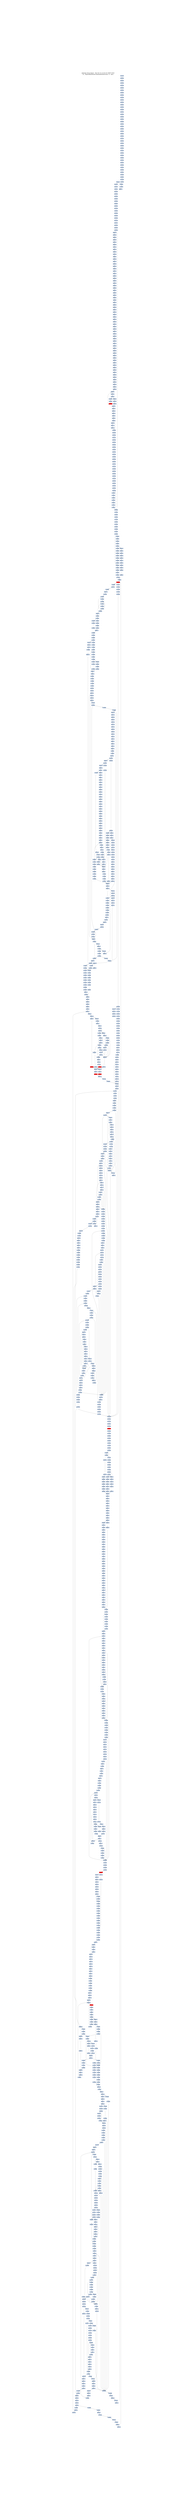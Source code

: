 digraph G {
node[shape=rectangle,style=filled,fillcolor=lightsteelblue,color=lightsteelblue]
bgcolor="transparent"
graph [label="Jakstab v0.8.4-devel   Tue Oct 22 13:32:25 CEST 2019\n-m ../Input/Real/linuxCommandsStatic/sync -b --cpa i", labelloc=t, fontsize=35, pad=30]
"0x080797e7"[label="0x080797e7\n"];
"0x08078fe6"[label="0x08078fe6\n"];
"0x08078fe4"[label="0x08078fe4\n"];
"0x080797e3"[label="0x080797e3\n"];
"0x080797e1"[label="0x080797e1\n"];
"0x080797f0"[label="0x080797f0\n"];
"0x08078ff0"[label="0x08078ff0\n"];
"0x080797ed"[label="0x080797ed\n"];
"0x08078fec"[label="0x08078fec\n"];
"0x080797f4"[label="0x080797f4\n"];
"0x08078ff4"[label="0x08078ff4\n"];
"0x080797f3"[label="0x080797f3\n"];
"0x08078ff2"[label="0x08078ff2\n"];
"0x080797f2"[label="0x080797f2\n"];
"0x080797f1"[label="0x080797f1\n"];
"0x08078ffe"[label="0x08078ffe\n"];
"0x08078ffa"[label="0x08078ffa\n"];
"0x08079008"[label="0x08079008\n"];
"0x08079005"[label="0x08079005\n"];
"0x08079002"[label="0x08079002\n"];
"0x08079010"[label="0x08079010\n"];
"0x0807900e"[label="0x0807900e\n"];
"0x08079018"[label="0x08079018\n"];
"0x08079016"[label="0x08079016\n"];
"0x08079020"[label="0x08079020\n"];
"0x08079028"[label="0x08079028\n"];
"0x08079025"[label="0x08079025\n"];
"0x08079023"[label="0x08079023\n"];
"0x0807902f"[label="0x0807902f\n"];
"0x0807902d"[label="0x0807902d\n"];
"0x08079035"[label="0x08079035\n"];
"0x08079033"[label="0x08079033\n"];
"0x08079031"[label="0x08079031\n"];
"0x08079040"[label="0x08079040\n"];
"0x0807903e"[label="0x0807903e\n"];
"0x0807903b"[label="0x0807903b\n"];
"0x08079048"[label="0x08079048\n"];
"0x08079044"[label="0x08079044\n"];
"0x0807904e"[label="0x0807904e\n"];
"0x0807904a"[label="0x0807904a\n"];
"0x08079057"[label="0x08079057\n"];
"0x08079054"[label="0x08079054\n"];
"0x08079060"[label="0x08079060\n"];
"0x0804c85f"[label="0x0804c85f\n"];
"0x0807905d"[label="0x0807905d\n"];
"0x0804c85b"[label="0x0804c85b\n"];
"0x08079059"[label="0x08079059\n"];
"0x0804c867"[label="0x0804c867\n"];
"0x08079066"[label="0x08079066\n"];
"0x0804c863"[label="0x0804c863\n"];
"0x08079070"[label="0x08079070\n"];
"0x0804c86e"[label="0x0804c86e\n"];
"0x0804c86f"[label="0x0804c86f\n"];
"0x0807906c"[label="0x0807906c\n"];
"0x0804c86a"[label="0x0804c86a\n"];
"0x0807906b"[label="0x0807906b\n"];
"0x08053076"[label="0x08053076\n"];
"0x08079077"[label="0x08079077\n"];
"0x0804c877"[label="0x0804c877\n"];
"0x08079075"[label="0x08079075\n"];
"0x08079073"[label="0x08079073\n"];
"0x0804c874"[label="0x0804c874\n"];
"0x08053073"[label="0x08053073\n"];
"0x0807907e"[label="0x0807907e\n"];
"0x0804c87f"[label="0x0804c87f\n"];
"0x0807907b"[label="0x0807907b\n"];
"0x0804c87a"[label="0x0804c87a\n"];
"0x08079079"[label="0x08079079\n"];
"0x08079088"[label="0x08079088\n"];
"0x0804c885"[label="0x0804c885\n"];
"0x08079086"[label="0x08079086\n"];
"0x08079084"[label="0x08079084\n"];
"0x0804c881"[label="0x0804c881\n"];
"0x08079081"[label="0x08079081\n"];
"0x0804c88e"[label="0x0804c88e\n"];
"0x0807908b"[label="0x0807908b\n"];
"0x0804c88b"[label="0x0804c88b\n"];
"0x0804c896"[label="0x0804c896\n"];
"0x08079097"[label="0x08079097\n"];
"0x08079095"[label="0x08079095\n"];
"0x0804c891"[label="0x0804c891\n"];
"0x0804c893"[label="0x0804c893\n"];
"0x08079091"[label="0x08079091\n"];
"0x0804c89d"[label="0x0804c89d\n"];
"0x0804c0a0"[label="0x0804c0a0\n"];
"0x0807909d"[label="0x0807909d\n"];
"0x0804c899"[label="0x0804c899\n"];
"0x0807909b"[label="0x0807909b\n"];
"0x0804c8a6"[label="0x0804c8a6\n"];
"0x080790a5"[label="0x080790a5\n"];
"0x0804c8a8"[label="0x0804c8a8\n"];
"0x0804c0a1"[label="0x0804c0a1\n"];
"0x0804c0a2"[label="0x0804c0a2\n"];
"0x0804c0a3"[label="0x0804c0a3\n"];
"0x0804c8a3"[label="0x0804c8a3\n"];
"0x080790a1"[label="0x080790a1\n"];
"0x0804c0a4"[label="0x0804c0a4\n"];
"0x0804c8ad"[label="0x0804c8ad\n"];
"0x080790b0"[label="0x080790b0\n"];
"0x0804c0af"[label="0x0804c0af\n"];
"0x080790ac"[label="0x080790ac\n"];
"0x0804c0a9"[label="0x0804c0a9\n"];
"0x080790ab"[label="0x080790ab\n"];
"0x080790b8"[label="0x080790b8\n"];
"0x0804c0b5"[label="0x0804c0b5\n"];
"0x0804c8b7"[label="0x0804c8b7\n"];
"0x0804c0b7"[label="0x0804c0b7\n"];
"0x080790b5"[label="0x080790b5\n"];
"0x080790b3"[label="0x080790b3\n"];
"0x0804c8b3"[label="0x0804c8b3\n"];
"0x080790c0"[label="0x080790c0\n"];
"0x0804c8bd"[label="0x0804c8bd\n"];
"0x0804c0c0"[label="0x0804c0c0\n"];
"0x080790bc"[label="0x080790bc\n"];
"0x0804c0ba"[label="0x0804c0ba\n"];
"0x0804c8ba"[label="0x0804c8ba\n"];
"0x080790ba"[label="0x080790ba\n"];
"0x0804c0c6"[label="0x0804c0c6\n"];
"0x080790c7"[label="0x080790c7\n"];
"0x0804c0c8"[label="0x0804c0c8\n"];
"0x080790c4"[label="0x080790c4\n"];
"0x0804c8c2"[label="0x0804c8c2\n"];
"0x080790cf"[label="0x080790cf\n"];
"0x0804c0cf"[label="0x0804c0cf\n"];
"0x080790cd"[label="0x080790cd\n"];
"0x0804c0ca"[label="0x0804c0ca\n"];
"0x080790cb"[label="0x080790cb\n"];
"0x080790c9"[label="0x080790c9\n"];
"0x080790d7"[label="0x080790d7\n"];
"0x0804c0d6"[label="0x0804c0d6\n"];
"0x080790d5"[label="0x080790d5\n"];
"0x0804c0d1"[label="0x0804c0d1\n"];
"0x080790d3"[label="0x080790d3\n"];
"0x0804c0d4"[label="0x0804c0d4\n"];
"0x080790d1"[label="0x080790d1\n"];
"0x080790e0"[label="0x080790e0\n"];
"0x0804c0df"[label="0x0804c0df\n"];
"0x0804c0d9"[label="0x0804c0d9\n"];
"0x0804c0dc"[label="0x0804c0dc\n"];
"0x0804c0e5"[label="0x0804c0e5\n"];
"0x080790e8"[label="0x080790e8\n"];
"0x080790e6"[label="0x080790e6\n"];
"0x0804c0e8"[label="0x0804c0e8\n"];
"0x080790e4"[label="0x080790e4\n"];
"0x0804c0e2"[label="0x0804c0e2\n"];
"0x080790e2"[label="0x080790e2\n"];
"0x080790ee"[label="0x080790ee\n"];
"0x0804c0ef"[label="0x0804c0ef\n"];
"0x0804c0ea"[label="0x0804c0ea\n"];
"0x080790eb"[label="0x080790eb\n"];
"0x0804c0ec"[label="0x0804c0ec\n"];
"0x080790f8"[label="0x080790f8\n"];
"0x0804c0f6"[label="0x0804c0f6\n"];
"0x080790f6"[label="0x080790f6\n"];
"0x080790f4"[label="0x080790f4\n"];
"0x0804c0f2"[label="0x0804c0f2\n"];
"0x080790f1"[label="0x080790f1\n"];
"0x0804c0f4"[label="0x0804c0f4\n"];
"0x08079100"[label="0x08079100\n"];
"0x0804c0ff"[label="0x0804c0ff\n"];
"0x080790fc"[label="0x080790fc\n"];
"0x0804c0f9"[label="0x0804c0f9\n"];
"0x080790fa"[label="0x080790fa\n"];
"0x08079106"[label="0x08079106\n"];
"0x0804c108"[label="0x0804c108\n"];
"0x0804c101"[label="0x0804c101\n"];
"0x08079103"[label="0x08079103\n"];
"0x08099910"[label="0x08099910\n"];
"0x0804c10d"[label="0x0804c10d\n"];
"0x0807910f"[label="0x0807910f\n"];
"0x0804c10f"[label="0x0804c10f\n"];
"0x0807910b"[label="0x0807910b\n"];
"0x0804c10a"[label="0x0804c10a\n"];
"0x08079109"[label="0x08079109\n"];
"0x0809991a"[label="0x0809991a\n"];
"0x08079117"[label="0x08079117\n"];
"0x0804c118"[label="0x0804c118\n"];
"0x0804c112"[label="0x0804c112\n"];
"0x08079113"[label="0x08079113\n"];
"0x0809991f"[label="0x0809991f\n"];
"0x0807911f"[label="0x0807911f\n"];
"0x0804c11e"[label="0x0804c11e\n"];
"0x08099911"[label="0x08099911\n"];
"0x08099916"[label="0x08099916\n"];
"0x08079119"[label="0x08079119\n"];
"0x0804c11c"[label="0x0804c11c\n"];
"0x0804c125"[label="0x0804c125\n"];
"0x08099929"[label="0x08099929\n"];
"0x08079126"[label="0x08079126\n",fillcolor="red"];
"0x0804c127"[label="0x0804c127\n"];
"0x08079125"[label="0x08079125\n"];
"0x08079124"[label="0x08079124\n"];
"0x08079123"[label="0x08079123\n"];
"0x08079122"[label="0x08079122\n"];
"0x0804c123"[label="0x0804c123\n"];
"0x0809992f"[label="0x0809992f\n"];
"0x0804c12d"[label="0x0804c12d\n"];
"0x08079130"[label="0x08079130\n"];
"0x0804c130"[label="0x0804c130\n"];
"0x0804c12a"[label="0x0804c12a\n"];
"0x08099925"[label="0x08099925\n"];
"0x08099927"[label="0x08099927\n"];
"0x08079138"[label="0x08079138\n"];
"0x08099939"[label="0x08099939\n"];
"0x0804c136"[label="0x0804c136\n"];
"0x08079136"[label="0x08079136\n"];
"0x0809993e"[label="0x0809993e\n"];
"0x08079134"[label="0x08079134\n"];
"0x0804c133"[label="0x0804c133\n"];
"0x0807b140"[label="0x0807b140\n"];
"0x0807913f"[label="0x0807913f\n"];
"0x08099931"[label="0x08099931\n"];
"0x08099934"[label="0x08099934\n"];
"0x0807913d"[label="0x0807913d\n"];
"0x08099933"[label="0x08099933\n"];
"0x0807913b"[label="0x0807913b\n"];
"0x08099938"[label="0x08099938\n"];
"0x0804c13c"[label="0x0804c13c\n"];
"0x312d302e"[label="0x312d302e\n"];
"0x08079147"[label="0x08079147\n"];
"0x0804c147"[label="0x0804c147\n"];
"0x08079144"[label="0x08079144\n"];
"0x0804c142"[label="0x0804c142\n"];
"0x08079142"[label="0x08079142\n"];
"0x0804c144"[label="0x0804c144\n"];
"0x0807914f"[label="0x0807914f\n"];
"0x0804c14f"[label="0x0804c14f\n"];
"0x0804c149"[label="0x0804c149\n"];
"0x0807914b"[label="0x0807914b\n"];
"0x0804c14c"[label="0x0804c14c\n"];
"0x0804c155"[label="0x0804c155\n"];
"0x08079156"[label="0x08079156\n"];
"0x0807915f"[label="0x0807915f\n"];
"0x0804c15f"[label="0x0804c15f\n"];
"0x0804c159"[label="0x0804c159\n"];
"0x0807915b"[label="0x0807915b\n"];
"0x0804c166"[label="0x0804c166\n"];
"0x0804c168"[label="0x0804c168\n"];
"0x08079163"[label="0x08079163\n"];
"0x0804c164"[label="0x0804c164\n"];
"0x08079170"[label="0x08079170\n"];
"0x08076970"[label="0x08076970\n"];
"0x0804c16a"[label="0x0804c16a\n"];
"0x0804c16c"[label="0x0804c16c\n"];
"0x0804c175"[label="0x0804c175\n"];
"0x0804c177"[label="0x0804c177\n"];
"0x08079176"[label="0x08079176\n"];
"0x08079174"[label="0x08079174\n"];
"0x08076974"[label="0x08076974\n"];
"0x08076973"[label="0x08076973\n"];
"0x0804c172"[label="0x0804c172\n"];
"0x08079172"[label="0x08079172\n"];
"0x08076972"[label="0x08076972\n"];
"0x08076971"[label="0x08076971\n"];
"0x0807697f"[label="0x0807697f\n"];
"0x0807917e"[label="0x0807917e\n"];
"0x0804c17f"[label="0x0804c17f\n"];
"0x0807917c"[label="0x0807917c\n"];
"0x0807917a"[label="0x0807917a\n"];
"0x0804c17c"[label="0x0804c17c\n"];
"0x08076979"[label="0x08076979\n"];
"0x08076988"[label="0x08076988\n"];
"0x0804c185"[label="0x0804c185\n"];
"0x08079186"[label="0x08079186\n"];
"0x0804c187"[label="0x0804c187\n"];
"0x0804c182"[label="0x0804c182\n"];
"0x080a2190"[label="0x080a2190\n"];
"0x08079182"[label="0x08079182\n"];
"0x08076982"[label="0x08076982\n"];
"0x0807698f"[label="0x0807698f\n"];
"0x0804c18f"[label="0x0804c18f\n"];
"0x0807698c"[label="0x0807698c\n"];
"0x0807918c"[label="0x0807918c\n"];
"0x0804c189"[label="0x0804c189\n"];
"0x08079189"[label="0x08079189\n"];
"0x08079196"[label="0x08079196\n"];
"0x080a2199"[label="0x080a2199\n"];
"0x0804c198"[label="0x0804c198\n"];
"0x080a219f"[label="0x080a219f\n"];
"0x08079194"[label="0x08079194\n"];
"0x08076993"[label="0x08076993\n"];
"0x0804c193"[label="0x0804c193\n"];
"0x08079192"[label="0x08079192\n"];
"0x08076991"[label="0x08076991\n"];
"0x080769a0"[label="0x080769a0\n"];
"0x080a2193"[label="0x080a2193\n"];
"0x0807919f"[label="0x0807919f\n"];
"0x080a2194"[label="0x080a2194\n"];
"0x080a2191"[label="0x080a2191\n"];
"0x0807699d"[label="0x0807699d\n"];
"0x080a2192"[label="0x080a2192\n"];
"0x0807699b"[label="0x0807699b\n"];
"0x0807919b"[label="0x0807919b\n"];
"0x08076999"[label="0x08076999\n"];
"0x0804c19c"[label="0x0804c19c\n"];
"0x080a21ac"[label="0x080a21ac\n"];
"0x080769a7"[label="0x080769a7\n"];
"0x080791a7"[label="0x080791a7\n"];
"0x080a21aa"[label="0x080a21aa\n"];
"0x080491a1"[label="0x080491a1\n"];
"0x080a21b0"[label="0x080a21b0\n"];
"0x080791a3"[label="0x080791a3\n"];
"0x080769a2"[label="0x080769a2\n"];
"0x080a21ae"[label="0x080a21ae\n"];
"0x080491a4"[label="0x080491a4\n"];
"0x0804c1a4"[label="0x0804c1a4\n"];
"0x080769ae"[label="0x080769ae\n"];
"0x080a21a2"[label="0x080a21a2\n"];
"0x080791ad"[label="0x080791ad\n"];
"0x080769ac"[label="0x080769ac\n"];
"0x080791ab"[label="0x080791ab\n"];
"0x080769aa"[label="0x080769aa\n"];
"0x080a21a6"[label="0x080a21a6\n"];
"0x080791a9"[label="0x080791a9\n"];
"0x0804c1ac"[label="0x0804c1ac\n"];
"0x080a21bb"[label="0x080a21bb\n"];
"0x080791b8"[label="0x080791b8\n"];
"0x080769b8"[label="0x080769b8\n"];
"0x080a21b9"[label="0x080a21b9\n"];
"0x080791b6"[label="0x080791b6\n"];
"0x080769b6"[label="0x080769b6\n"];
"0x080a21bf"[label="0x080a21bf\n"];
"0x080769b4"[label="0x080769b4\n"];
"0x080791b4"[label="0x080791b4\n"];
"0x0804c1b1"[label="0x0804c1b1\n"];
"0x080a21bd"[label="0x080a21bd\n"];
"0x080769b1"[label="0x080769b1\n"];
"0x080791b1"[label="0x080791b1\n"];
"0x080791c0"[label="0x080791c0\n"];
"0x080a21b3"[label="0x080a21b3\n"];
"0x080769bf"[label="0x080769bf\n"];
"0x080791be"[label="0x080791be\n"];
"0x080769bc"[label="0x080769bc\n"];
"0x080a21b7"[label="0x080a21b7\n"];
"0x080791bc"[label="0x080791bc\n"];
"0x0804c1b9"[label="0x0804c1b9\n"];
"0x080791ba"[label="0x080791ba\n"];
"0x080769ba"[label="0x080769ba\n"];
"0x080791c8"[label="0x080791c8\n"];
"0x080a21c9"[label="0x080a21c9\n"];
"0x080769c3"[label="0x080769c3\n"];
"0x080791c2"[label="0x080791c2\n"];
"0x080769c1"[label="0x080769c1\n"];
"0x0804c1c4"[label="0x0804c1c4\n"];
"0x080a21ce"[label="0x080a21ce\n"];
"0x080791d0"[label="0x080791d0\n"];
"0x080769d0"[label="0x080769d0\n"];
"0x080a21c1"[label="0x080a21c1\n"];
"0x080791ce"[label="0x080791ce\n"];
"0x080a21c7"[label="0x080a21c7\n"];
"0x080791cc"[label="0x080791cc\n"];
"0x080791ca"[label="0x080791ca\n"];
"0x0804c1cb"[label="0x0804c1cb\n"];
"0x080769c9"[label="0x080769c9\n"];
"0x080769d8"[label="0x080769d8\n"];
"0x0804c1d6"[label="0x0804c1d6\n"];
"0x080791d6"[label="0x080791d6\n"];
"0x080769d5"[label="0x080769d5\n"];
"0x080a21da"[label="0x080a21da\n"];
"0x080791d3"[label="0x080791d3\n"];
"0x080a21e0"[label="0x080a21e0\n"];
"0x080a21dd"[label="0x080a21dd\n"];
"0x080791e0"[label="0x080791e0\n"];
"0x080769e0"[label="0x080769e0\n"];
"0x080a21d4"[label="0x080a21d4\n"];
"0x080791de"[label="0x080791de\n"];
"0x080769de"[label="0x080769de\n"];
"0x080a21d1"[label="0x080a21d1\n"];
"0x080769dd"[label="0x080769dd\n"];
"0x0804c1e0"[label="0x0804c1e0\n"];
"0x080769dc"[label="0x080769dc\n"];
"0x0804c1d9"[label="0x0804c1d9\n"];
"0x080791dc"[label="0x080791dc\n"];
"0x080769db"[label="0x080769db\n"];
"0x080769da"[label="0x080769da\n"];
"0x0804c1db"[label="0x0804c1db\n"];
"0x080a21d6"[label="0x080a21d6\n"];
"0x080791d9"[label="0x080791d9\n"];
"0x0804c1e5"[label="0x0804c1e5\n"];
"0x080a21ec"[label="0x080a21ec\n"];
"0x080769e6"[label="0x080769e6\n"];
"0x0804c1e7"[label="0x0804c1e7\n"];
"0x080a21ea"[label="0x080a21ea\n"];
"0x080769e5"[label="0x080769e5\n"];
"0x080791e5"[label="0x080791e5\n"];
"0x080769e3"[label="0x080769e3\n"];
"0x080791e3"[label="0x080791e3\n"];
"0x080a21ee"[label="0x080a21ee\n"];
"0x080769f0"[label="0x080769f0\n"];
"0x080791f0"[label="0x080791f0\n"];
"0x080769ee"[label="0x080769ee\n"];
"0x0804c1ef"[label="0x0804c1ef\n"];
"0x080791ee"[label="0x080791ee\n"];
"0x080a21e2"[label="0x080a21e2\n"];
"0x0804c1e9"[label="0x0804c1e9\n"];
"0x080a21e8"[label="0x080a21e8\n"];
"0x080769eb"[label="0x080769eb\n"];
"0x080791ea"[label="0x080791ea\n"];
"0x080a21e6"[label="0x080a21e6\n"];
"0x0804c1ec"[label="0x0804c1ec\n"];
"0x080a21fb"[label="0x080a21fb\n"];
"0x080769f8"[label="0x080769f8\n"];
"0x080791f8"[label="0x080791f8\n"];
"0x080a21fc"[label="0x080a21fc\n"];
"0x080769f7"[label="0x080769f7\n"];
"0x080a21f9"[label="0x080a21f9\n"];
"0x080769f5"[label="0x080769f5\n"];
"0x0804c1f8"[label="0x0804c1f8\n"];
"0x080a21ff"[label="0x080a21ff\n"];
"0x0804c1f1"[label="0x0804c1f1\n"];
"0x080791f4"[label="0x080791f4\n"];
"0x080a2200"[label="0x080a2200\n"];
"0x080a21fd"[label="0x080a21fd\n"];
"0x080791f2"[label="0x080791f2\n"];
"0x080769f2"[label="0x080769f2\n"];
"0x0804c1f4"[label="0x0804c1f4\n"];
"0x080a21fe"[label="0x080a21fe\n"];
"0x08076a00"[label="0x08076a00\n"];
"0x080791ff"[label="0x080791ff\n"];
"0x080a21f4"[label="0x080a21f4\n"];
"0x0804c1ff"[label="0x0804c1ff\n"];
"0x080a21f2"[label="0x080a21f2\n"];
"0x080a21f7"[label="0x080a21f7\n"];
"0x080791fb"[label="0x080791fb\n"];
"0x080769fb"[label="0x080769fb\n"];
"0x080769fa"[label="0x080769fa\n"];
"0x080769f9"[label="0x080769f9\n"];
"0x0804c1fc"[label="0x0804c1fc\n"];
"0x0804c205"[label="0x0804c205\n"];
"0x08079208"[label="0x08079208\n"];
"0x08076a06"[label="0x08076a06\n"];
"0x080a220a"[label="0x080a220a\n"];
"0x0804c208"[label="0x0804c208\n"];
"0x08079204"[label="0x08079204\n"];
"0x08076a04"[label="0x08076a04\n"];
"0x080a220f"[label="0x080a220f\n"];
"0x08076a02"[label="0x08076a02\n"];
"0x08079210"[label="0x08079210\n"];
"0x0804c20e"[label="0x0804c20e\n"];
"0x08079a0e"[label="0x08079a0e\n"];
"0x080a2202"[label="0x080a2202\n"];
"0x0804c20b"[label="0x0804c20b\n"];
"0x08079209"[label="0x08079209\n"];
"0x08076a09"[label="0x08076a09\n"];
"0x08079a18"[label="0x08079a18\n"];
"0x0804ca15"[label="0x0804ca15\n"];
"0x0804c216"[label="0x0804c216\n"];
"0x080a221c"[label="0x080a221c\n"];
"0x08079216"[label="0x08079216\n"];
"0x080a221a"[label="0x080a221a\n"];
"0x0804c211"[label="0x0804c211\n"];
"0x080a2220"[label="0x080a2220\n"];
"0x0804ca12"[label="0x0804ca12\n"];
"0x08079213"[label="0x08079213\n"];
"0x08079a12"[label="0x08079a12\n"];
"0x0804c214"[label="0x0804c214\n"];
"0x0807921f"[label="0x0807921f\n"];
"0x0807921d"[label="0x0807921d\n"];
"0x0804c219"[label="0x0804c219\n"];
"0x0807921b"[label="0x0807921b\n"];
"0x080a2218"[label="0x080a2218\n"];
"0x080a2215"[label="0x080a2215\n"];
"0x0804c21c"[label="0x0804c21c\n"];
"0x08079219"[label="0x08079219\n"];
"0x08079228"[label="0x08079228\n"];
"0x0804c226"[label="0x0804c226\n"];
"0x080a222c"[label="0x080a222c\n"];
"0x080a222a"[label="0x080a222a\n"];
"0x0804c221"[label="0x0804c221\n"];
"0x08079223"[label="0x08079223\n"];
"0x080a2230"[label="0x080a2230\n"];
"0x08079221"[label="0x08079221\n"];
"0x0804c224"[label="0x0804c224\n"];
"0x080a2224"[label="0x080a2224\n"];
"0x0807922f"[label="0x0807922f\n"];
"0x0804c230"[label="0x0804c230\n"];
"0x0807922d"[label="0x0807922d\n"];
"0x080a2227"[label="0x080a2227\n"];
"0x0804c229"[label="0x0804c229\n"];
"0x0804c235"[label="0x0804c235\n"];
"0x08079236"[label="0x08079236\n"];
"0x080a2239"[label="0x080a2239\n"];
"0x08079234"[label="0x08079234\n"];
"0x0804c232"[label="0x0804c232\n"];
"0x080a2240"[label="0x080a2240\n"];
"0x08079231"[label="0x08079231\n"];
"0x0804c23d"[label="0x0804c23d\n"];
"0x0807923e"[label="0x0807923e\n"];
"0x0804c240"[label="0x0804c240\n"];
"0x0807923d"[label="0x0807923d\n"];
"0x0804c239"[label="0x0804c239\n"];
"0x0807923a"[label="0x0807923a\n"];
"0x080a2236"[label="0x080a2236\n"];
"0x08079247"[label="0x08079247\n"];
"0x080a224c"[label="0x080a224c\n"];
"0x080a2249"[label="0x080a2249\n"];
"0x0804c242"[label="0x0804c242\n"];
"0x080a224d"[label="0x080a224d\n"];
"0x08079242"[label="0x08079242\n"];
"0x0807a250"[label="0x0807a250\n"];
"0x080a2243"[label="0x080a2243\n"];
"0x0807924e"[label="0x0807924e\n"];
"0x0804c250"[label="0x0804c250\n"];
"0x0804c249"[label="0x0804c249\n"];
"0x080a2247"[label="0x080a2247\n"];
"0x0807924b"[label="0x0807924b\n"];
"0x0804c256"[label="0x0804c256\n"];
"0x0807a257"[label="0x0807a257\n"];
"0x080a2259"[label="0x080a2259\n"];
"0x08079253"[label="0x08079253\n"];
"0x080a225d"[label="0x080a225d\n"];
"0x0807a252"[label="0x0807a252\n"];
"0x0804c254"[label="0x0804c254\n"];
"0x0807a251"[label="0x0807a251\n"];
"0x08079251"[label="0x08079251\n"];
"0x0804c25d"[label="0x0804c25d\n"];
"0x080a2253"[label="0x080a2253\n"];
"0x0807a260"[label="0x0807a260\n"];
"0x0807925f"[label="0x0807925f\n"];
"0x080a2251"[label="0x080a2251\n"];
"0x0804c260"[label="0x0804c260\n"];
"0x0807925d"[label="0x0807925d\n"];
"0x0807a25d"[label="0x0807a25d\n"];
"0x080a2257"[label="0x080a2257\n"];
"0x08079259"[label="0x08079259\n"];
"0x0807a268"[label="0x0807a268\n"];
"0x08079268"[label="0x08079268\n"];
"0x080a226b"[label="0x080a226b\n"];
"0x0804c266"[label="0x0804c266\n"];
"0x0807a266"[label="0x0807a266\n"];
"0x080a226f"[label="0x080a226f\n"];
"0x08079262"[label="0x08079262\n"];
"0x0804c263"[label="0x0804c263\n"];
"0x080a226d"[label="0x080a226d\n"];
"0x0807a270"[label="0x0807a270\n"];
"0x08079270"[label="0x08079270\n"];
"0x080a2263"[label="0x080a2263\n"];
"0x0804c26d"[label="0x0804c26d\n"];
"0x0807a26f"[label="0x0807a26f\n"];
"0x0804c26e"[label="0x0804c26e\n"];
"0x080a2261"[label="0x080a2261\n"];
"0x0804c26f"[label="0x0804c26f\n"];
"0x0804c270"[label="0x0804c270\n",fillcolor="red"];
"0x080a2262"[label="0x080a2262\n"];
"0x0807a26c"[label="0x0807a26c\n"];
"0x080a2268"[label="0x080a2268\n"];
"0x0807a26a"[label="0x0807a26a\n"];
"0x08079269"[label="0x08079269\n"];
"0x0804c26c"[label="0x0804c26c\n"];
"0x08079278"[label="0x08079278\n"];
"0x0807a278"[label="0x0807a278\n"];
"0x0804c277"[label="0x0804c277\n"];
"0x08079275"[label="0x08079275\n"];
"0x080a227a"[label="0x080a227a\n"];
"0x080a227f"[label="0x080a227f\n"];
"0x0804c271"[label="0x0804c271\n"];
"0x0807a271"[label="0x0807a271\n"];
"0x0804c274"[label="0x0804c274\n"];
"0x08079280"[label="0x08079280\n"];
"0x080a2271"[label="0x080a2271\n"];
"0x0804c27f"[label="0x0804c27f\n"];
"0x0807927e"[label="0x0807927e\n"];
"0x0804c27a"[label="0x0804c27a\n"];
"0x0807927b"[label="0x0807927b\n"];
"0x080a2275"[label="0x080a2275\n"];
"0x0804c27c"[label="0x0804c27c\n"];
"0x08079288"[label="0x08079288\n"];
"0x0804c288"[label="0x0804c288\n"];
"0x08079284"[label="0x08079284\n"];
"0x0804c281"[label="0x0804c281\n"];
"0x080a2290"[label="0x080a2290\n"];
"0x0804c283"[label="0x0804c283\n"];
"0x0804c28e"[label="0x0804c28e\n"];
"0x0807928f"[label="0x0807928f\n"];
"0x080a2281"[label="0x080a2281\n"];
"0x0807928d"[label="0x0807928d\n"];
"0x080a2287"[label="0x080a2287\n"];
"0x0807928a"[label="0x0807928a\n"];
"0x080a229b"[label="0x080a229b\n"];
"0x08079297"[label="0x08079297\n"];
"0x08079295"[label="0x08079295\n"];
"0x080a22a0"[label="0x080a22a0\n"];
"0x0804c293"[label="0x0804c293\n"];
"0x080a229d"[label="0x080a229d\n"];
"0x08079291"[label="0x08079291\n"];
"0x0804c29e"[label="0x0804c29e\n"];
"0x080a2294"[label="0x080a2294\n"];
"0x080a2292"[label="0x080a2292\n"];
"0x0804c2a0"[label="0x0804c2a0\n"];
"0x0804c299"[label="0x0804c299\n"];
"0x080a2298"[label="0x080a2298\n"];
"0x0807929b"[label="0x0807929b\n"];
"0x0804c29b"[label="0x0804c29b\n"];
"0x080792a8"[label="0x080792a8\n"];
"0x080a22ac"[label="0x080a22ac\n"];
"0x0804c2a7"[label="0x0804c2a7\n"];
"0x080a22aa"[label="0x080a22aa\n"];
"0x080792a5"[label="0x080792a5\n"];
"0x080a22b0"[label="0x080a22b0\n"];
"0x0804c2a3"[label="0x0804c2a3\n"];
"0x080792a1"[label="0x080792a1\n"];
"0x080a22ae"[label="0x080a22ae\n"];
"0x080a22a3"[label="0x080a22a3\n"];
"0x080792af"[label="0x080792af\n"];
"0x080792ad"[label="0x080792ad\n"];
"0x080a22a7"[label="0x080a22a7\n"];
"0x0804c2aa"[label="0x0804c2aa\n"];
"0x080a22a5"[label="0x080a22a5\n"];
"0x0804c2ac"[label="0x0804c2ac\n"];
"0x0804c2b5"[label="0x0804c2b5\n"];
"0x080a22bb"[label="0x080a22bb\n"];
"0x080792b7"[label="0x080792b7\n"];
"0x080792b5"[label="0x080792b5\n"];
"0x0804c2b8"[label="0x0804c2b8\n"];
"0x080a22bf"[label="0x080a22bf\n"];
"0x0804c2b2"[label="0x0804c2b2\n"];
"0x080792b3"[label="0x080792b3\n"];
"0x080792b1"[label="0x080792b1\n"];
"0x080792c0"[label="0x080792c0\n"];
"0x080a22b4"[label="0x080a22b4\n"];
"0x0804c2bf"[label="0x0804c2bf\n"];
"0x080792bc"[label="0x080792bc\n"];
"0x0804c2ba"[label="0x0804c2ba\n"];
"0x080a22b8"[label="0x080a22b8\n"];
"0x080792bb"[label="0x080792bb\n"];
"0x080792b9"[label="0x080792b9\n"];
"0x080792c8"[label="0x080792c8\n"];
"0x080a22cc"[label="0x080a22cc\n"];
"0x080792c3"[label="0x080792c3\n"];
"0x080a22ce"[label="0x080a22ce\n"];
"0x0804c2c4"[label="0x0804c2c4\n"];
"0x080792d0"[label="0x080792d0\n"];
"0x0804c2cd"[label="0x0804c2cd\n"];
"0x080792ce"[label="0x080792ce\n"];
"0x080a22c1"[label="0x080a22c1\n"];
"0x080a22c7"[label="0x080a22c7\n"];
"0x080792cc"[label="0x080792cc\n"];
"0x0804c2ca"[label="0x0804c2ca\n"];
"0x080792ca"[label="0x080792ca\n"];
"0x080792d8"[label="0x080792d8\n"];
"0x080a22d9"[label="0x080a22d9\n"];
"0x080792d4"[label="0x080792d4\n"];
"0x080a22e0"[label="0x080a22e0\n"];
"0x080792d2"[label="0x080792d2\n"];
"0x0804c2d3"[label="0x0804c2d3\n"];
"0x0804c2de"[label="0x0804c2de\n"];
"0x080a22d4"[label="0x080a22d4\n"];
"0x080a22d1"[label="0x080a22d1\n"];
"0x080792de"[label="0x080792de\n"];
"0x080792dc"[label="0x080792dc\n"];
"0x0804c2d9"[label="0x0804c2d9\n"];
"0x0804c2dc"[label="0x0804c2dc\n"];
"0x080a22d6"[label="0x080a22d6\n"];
"0x080a22eb"[label="0x080a22eb\n"];
"0x0804b2e6"[label="0x0804b2e6\n"];
"0x080792e6"[label="0x080792e6\n"];
"0x0804c2e1"[label="0x0804c2e1\n"];
"0x080a22f0"[label="0x080a22f0\n"];
"0x080792e2"[label="0x080792e2\n"];
"0x0804c2e4"[label="0x0804c2e4\n"];
"0x0804c2ed"[label="0x0804c2ed\n"];
"0x080a22e3"[label="0x080a22e3\n"];
"0x0804c2f0"[label="0x0804c2f0\n"];
"0x0804b2e9"[label="0x0804b2e9\n",fillcolor="red"];
"0x0804c2ea"[label="0x0804c2ea\n"];
"0x080a22e8"[label="0x080a22e8\n"];
"0x080792eb"[label="0x080792eb\n"];
"0x080a22e6"[label="0x080a22e6\n"];
"0x0804c2f5"[label="0x0804c2f5\n"];
"0x080792f5"[label="0x080792f5\n"];
"0x080a2300"[label="0x080a2300\n"];
"0x080a22f3"[label="0x080a22f3\n"];
"0x080792ff"[label="0x080792ff\n"];
"0x0804c2fe"[label="0x0804c2fe\n"];
"0x080a22f8"[label="0x080a22f8\n"];
"0x080792fa"[label="0x080792fa\n"];
"0x0804c2fc"[label="0x0804c2fc\n"];
"0x08079305"[label="0x08079305\n"];
"0x0804c301"[label="0x0804c301\n"];
"0x08079303"[label="0x08079303\n"];
"0x080a230e"[label="0x080a230e\n"];
"0x08079301"[label="0x08079301\n"];
"0x080a2304"[label="0x080a2304\n"];
"0x0807930e"[label="0x0807930e\n"];
"0x0804c310"[label="0x0804c310\n"];
"0x0807930b"[label="0x0807930b\n"];
"0x080a2306"[label="0x080a2306\n"];
"0x08079309"[label="0x08079309\n"];
"0x0804c315"[label="0x0804c315\n"];
"0x080a231b"[label="0x080a231b\n"];
"0x08079316"[label="0x08079316\n"];
"0x080a2319"[label="0x080a2319\n"];
"0x08079312"[label="0x08079312\n"];
"0x080a231e"[label="0x080a231e\n"];
"0x080a2313"[label="0x080a2313\n"];
"0x0804c31d"[label="0x0804c31d\n"];
"0x0807931e"[label="0x0807931e\n"];
"0x0804c320"[label="0x0804c320\n"];
"0x0807931c"[label="0x0807931c\n"];
"0x0804c31a"[label="0x0804c31a\n"];
"0x0804c31b"[label="0x0804c31b\n"];
"0x0804c31c"[label="0x0804c31c\n"];
"0x080a232b"[label="0x080a232b\n"];
"0x0804c326"[label="0x0804c326\n"];
"0x08079327"[label="0x08079327\n"];
"0x080a2329"[label="0x080a2329\n"];
"0x080a232a"[label="0x080a232a\n"];
"0x08079324"[label="0x08079324\n"];
"0x080a2330"[label="0x080a2330\n"];
"0x080a2323"[label="0x080a2323\n"];
"0x0807932f"[label="0x0807932f\n"];
"0x0804c32e"[label="0x0804c32e\n"];
"0x080a2321"[label="0x080a2321\n"];
"0x0807932d"[label="0x0807932d\n"];
"0x0804c32a"[label="0x0804c32a\n"];
"0x080a2328"[label="0x080a2328\n"];
"0x080a2325"[label="0x080a2325\n"];
"0x0804c32c"[label="0x0804c32c\n"];
"0x080a2326"[label="0x080a2326\n"];
"0x08079338"[label="0x08079338\n"];
"0x080a233c"[label="0x080a233c\n"];
"0x080a233a"[label="0x080a233a\n"];
"0x080a2340"[label="0x080a2340\n"];
"0x0804c33d"[label="0x0804c33d\n"];
"0x080a2334"[label="0x080a2334\n"];
"0x0807933f"[label="0x0807933f\n"];
"0x080a2337"[label="0x080a2337\n"];
"0x0807933c"[label="0x0807933c\n"];
"0x0804c339"[label="0x0804c339\n"];
"0x0807933a"[label="0x0807933a\n"];
"0x080a234b"[label="0x080a234b\n"];
"0x08079348"[label="0x08079348\n"];
"0x08079346"[label="0x08079346\n"];
"0x0804c348"[label="0x0804c348\n"];
"0x080a2350"[label="0x080a2350\n"];
"0x08079343"[label="0x08079343\n"];
"0x0804c343"[label="0x0804c343\n"];
"0x08079350"[label="0x08079350\n"];
"0x0804c34f"[label="0x0804c34f\n"];
"0x0807934c"[label="0x0807934c\n"];
"0x080a2348"[label="0x080a2348\n"];
"0x0804c356"[label="0x0804c356\n"];
"0x08079356"[label="0x08079356\n"];
"0x08079354"[label="0x08079354\n"];
"0x080a235d"[label="0x080a235d\n"];
"0x08079360"[label="0x08079360\n"];
"0x080a2358"[label="0x080a2358\n"];
"0x0804c35c"[label="0x0804c35c\n"];
"0x08079359"[label="0x08079359\n"];
"0x08079367"[label="0x08079367\n"];
"0x0804c367"[label="0x0804c367\n"];
"0x08079365"[label="0x08079365\n"];
"0x08079362"[label="0x08079362\n"];
"0x0804c363"[label="0x0804c363\n"];
"0x08079370"[label="0x08079370\n"];
"0x0807936e"[label="0x0807936e\n"];
"0x0804c36f"[label="0x0804c36f\n"];
"0x0804c369"[label="0x0804c369\n"];
"0x08079369"[label="0x08079369\n"];
"0x08079378"[label="0x08079378\n"];
"0x08079376"[label="0x08079376\n"];
"0x0804c377"[label="0x0804c377\n"];
"0x08079374"[label="0x08079374\n"];
"0x0804c371"[label="0x0804c371\n"];
"0x08079372"[label="0x08079372\n"];
"0x0804c374"[label="0x0804c374\n"];
"0x08079380"[label="0x08079380\n"];
"0x0804c37e"[label="0x0804c37e\n"];
"0x0804c37f"[label="0x0804c37f\n"];
"0x0804c379"[label="0x0804c379\n"];
"0x0804c37b"[label="0x0804c37b\n"];
"0x08079388"[label="0x08079388\n"];
"0x0804c387"[label="0x0804c387\n"];
"0x08079386"[label="0x08079386\n"];
"0x08079384"[label="0x08079384\n"];
"0x08079382"[label="0x08079382\n"];
"0x0804c384"[label="0x0804c384\n"];
"0x0807938e"[label="0x0807938e\n"];
"0x0807938b"[label="0x0807938b\n"];
"0x0804c38b"[label="0x0804c38b\n"];
"0x08079398"[label="0x08079398\n"];
"0x0804c396"[label="0x0804c396\n"];
"0x08079396"[label="0x08079396\n"];
"0x0804c391"[label="0x0804c391\n"];
"0x08079394"[label="0x08079394\n"];
"0x0804c394"[label="0x0804c394\n"];
"0x08079391"[label="0x08079391\n"];
"0x080793a0"[label="0x080793a0\n"];
"0x0804c39e"[label="0x0804c39e\n"];
"0x0807939d"[label="0x0807939d\n"];
"0x0804c3a0"[label="0x0804c3a0\n"];
"0x0807939b"[label="0x0807939b\n"];
"0x0804c39c"[label="0x0804c39c\n"];
"0x0804c3a5"[label="0x0804c3a5\n"];
"0x080793a8"[label="0x080793a8\n"];
"0x080793a6"[label="0x080793a6\n"];
"0x080793a3"[label="0x080793a3\n"];
"0x080793b0"[label="0x080793b0\n"];
"0x0804c3ae"[label="0x0804c3ae\n"];
"0x0804c3b0"[label="0x0804c3b0\n"];
"0x080793ac"[label="0x080793ac\n"];
"0x0804c3ab"[label="0x0804c3ab\n"];
"0x0804c3b6"[label="0x0804c3b6\n"];
"0x080793b4"[label="0x080793b4\n"];
"0x0804c3b4"[label="0x0804c3b4\n"];
"0x080793be"[label="0x080793be\n"];
"0x0804c3c0"[label="0x0804c3c0\n"];
"0x0804c3ba"[label="0x0804c3ba\n"];
"0x080793ba"[label="0x080793ba\n"];
"0x0804c3c6"[label="0x0804c3c6\n"];
"0x080793c6"[label="0x080793c6\n"];
"0x0804c3c8"[label="0x0804c3c8\n"];
"0x0804c3c2"[label="0x0804c3c2\n"];
"0x080793c2"[label="0x080793c2\n"];
"0x0804c3cd"[label="0x0804c3cd\n"];
"0x080793d0"[label="0x080793d0\n"];
"0x080793cb"[label="0x080793cb\n"];
"0x0804c3d6"[label="0x0804c3d6\n"];
"0x080793d5"[label="0x080793d5\n"];
"0x0804c3d8"[label="0x0804c3d8\n"];
"0x080793d3"[label="0x080793d3\n"];
"0x0804c3d3"[label="0x0804c3d3\n"];
"0x0804c3dd"[label="0x0804c3dd\n"];
"0x080793df"[label="0x080793df\n"];
"0x080793dd"[label="0x080793dd\n"];
"0x080793db"[label="0x080793db\n"];
"0x080793d9"[label="0x080793d9\n"];
"0x0804c3e6"[label="0x0804c3e6\n"];
"0x080793e6"[label="0x080793e6\n"];
"0x0804c3e8"[label="0x0804c3e8\n"];
"0x0804c3e3"[label="0x0804c3e3\n"];
"0x080793e2"[label="0x080793e2\n"];
"0x080793ef"[label="0x080793ef\n"];
"0x080793ed"[label="0x080793ed\n"];
"0x0804c3f0"[label="0x0804c3f0\n"];
"0x0804c3ea"[label="0x0804c3ea\n"];
"0x080793f8"[label="0x080793f8\n"];
"0x080793f5"[label="0x080793f5\n"];
"0x0804c3f8"[label="0x0804c3f8\n"];
"0x080793f1"[label="0x080793f1\n"];
"0x08079400"[label="0x08079400\n"];
"0x080793fe"[label="0x080793fe\n"];
"0x0804c400"[label="0x0804c400\n"];
"0x080793fa"[label="0x080793fa\n"];
"0x08079405"[label="0x08079405\n"];
"0x0804c403"[label="0x0804c403\n"];
"0x0804c40f"[label="0x0804c40f\n"];
"0x0807940d"[label="0x0807940d\n"];
"0x0804c409"[label="0x0804c409\n"];
"0x08079409"[label="0x08079409\n"];
"0x0804c415"[label="0x0804c415\n"];
"0x08079416"[label="0x08079416\n"];
"0x08079412"[label="0x08079412\n"];
"0x0807941e"[label="0x0807941e\n"];
"0x0804c41b"[label="0x0804c41b\n"];
"0x0807941a"[label="0x0807941a\n"];
"0x0804c426"[label="0x0804c426\n"];
"0x08079426"[label="0x08079426\n"];
"0x0804c428"[label="0x0804c428\n"];
"0x0804c421"[label="0x0804c421\n"];
"0x08079422"[label="0x08079422\n"];
"0x0804c424"[label="0x0804c424\n"];
"0x0807942d"[label="0x0807942d\n"];
"0x0804c42a"[label="0x0804c42a\n"];
"0x0807942a"[label="0x0807942a\n"];
"0x0804c42c"[label="0x0804c42c\n"];
"0x0804c431"[label="0x0804c431\n"];
"0x08099440"[label="0x08099440\n"];
"0x08079431"[label="0x08079431\n"];
"0x0804c434"[label="0x0804c434\n"];
"0x0804c43d"[label="0x0804c43d\n"];
"0x0807943f"[label="0x0807943f\n"];
"0x0804c439"[label="0x0804c439\n"];
"0x0804c446"[label="0x0804c446\n"];
"0x08079447"[label="0x08079447\n"];
"0x0804c443"[label="0x0804c443\n"];
"0x0807944c"[label="0x0807944c\n"];
"0x0804c449"[label="0x0804c449\n"];
"0x08099445"[label="0x08099445\n"];
"0x0804c44b"[label="0x0804c44b\n"];
"0x0804c455"[label="0x0804c455\n"];
"0x08079457"[label="0x08079457\n"];
"0x0804c457"[label="0x0804c457\n"];
"0x08079453"[label="0x08079453\n"];
"0x0804c452"[label="0x0804c452\n"];
"0x08079451"[label="0x08079451\n"];
"0x0807945f"[label="0x0807945f\n"];
"0x0807945b"[label="0x0807945b\n"];
"0x0804c45b"[label="0x0804c45b\n"];
"0x08079468"[label="0x08079468\n"];
"0x08079466"[label="0x08079466\n"];
"0x0804c468"[label="0x0804c468\n"];
"0x08079464"[label="0x08079464\n"];
"0x0804c461"[label="0x0804c461\n"];
"0x08079461"[label="0x08079461\n"];
"0x0807946e"[label="0x0807946e\n"];
"0x0804c470"[label="0x0804c470\n"];
"0x0807946b"[label="0x0807946b\n"];
"0x0804c46c"[label="0x0804c46c\n"];
"0x08079478"[label="0x08079478\n"];
"0x0804c476"[label="0x0804c476\n"];
"0x08079476"[label="0x08079476\n"];
"0x0804c478"[label="0x0804c478\n"];
"0x08079474"[label="0x08079474\n"];
"0x08079471"[label="0x08079471\n"];
"0x0807947f"[label="0x0807947f\n"];
"0x0804c47f"[label="0x0804c47f\n"];
"0x0807947b"[label="0x0807947b\n"];
"0x0804c47b"[label="0x0804c47b\n"];
"0x0804c485"[label="0x0804c485\n"];
"0x0804c481"[label="0x0804c481\n"];
"0x08079482"[label="0x08079482\n"];
"0x0804c484"[label="0x0804c484\n"];
"0x0804c490"[label="0x0804c490\n"];
"0x0804f490"[label="0x0804f490\n"];
"0x0804c48b"[label="0x0804c48b\n"];
"0x0807948a"[label="0x0807948a\n"];
"0x0804c48c"[label="0x0804c48c\n"];
"0x08079496"[label="0x08079496\n"];
"0x0804c491"[label="0x0804c491\n"];
"0x0804f491"[label="0x0804f491\n"];
"0x0804c493"[label="0x0804c493\n"];
"0x08079491"[label="0x08079491\n"];
"0x0807949c"[label="0x0807949c\n"];
"0x0807949a"[label="0x0807949a\n"];
"0x080794a2"[label="0x080794a2\n"];
"0x080794b0"[label="0x080794b0\n"];
"0x080794b8"[label="0x080794b8\n"];
"0x080794bd"[label="0x080794bd\n"];
"0x080794c1"[label="0x080794c1\n"];
"0x080794d0"[label="0x080794d0\n"];
"0x080794d7"[label="0x080794d7\n"];
"0x080794d3"[label="0x080794d3\n"];
"0x080794d2"[label="0x080794d2\n"];
"0x080794d1"[label="0x080794d1\n"];
"0x08079550"[label="0x08079550\n"];
"0x08079554"[label="0x08079554\n"];
"0x08079553"[label="0x08079553\n"];
"0x08079552"[label="0x08079552\n"];
"0x08079551"[label="0x08079551\n"];
"0x0807955f"[label="0x0807955f\n"];
"0x08079559"[label="0x08079559\n"];
"0x08079562"[label="0x08079562\n"];
"0x0807956d"[label="0x0807956d\n"];
"0x0804cd69"[label="0x0804cd69\n"];
"0x0804cd6c"[label="0x0804cd6c\n"];
"0x08079569"[label="0x08079569\n"];
"0x08079577"[label="0x08079577\n"];
"0x08079573"[label="0x08079573\n"];
"0x0807957d"[label="0x0807957d\n"];
"0x0807957b"[label="0x0807957b\n"];
"0x08079579"[label="0x08079579\n"];
"0x08079583"[label="0x08079583\n"];
"0x0807958f"[label="0x0807958f\n"];
"0x08079589"[label="0x08079589\n"];
"0x08079597"[label="0x08079597\n"];
"0x08079595"[label="0x08079595\n"];
"0x0807959b"[label="0x0807959b\n"];
"0x080795a5"[label="0x080795a5\n"];
"0x080795a1"[label="0x080795a1\n"];
"0x080795af"[label="0x080795af\n"];
"0x080795ab"[label="0x080795ab\n"];
"0x080795a9"[label="0x080795a9\n"];
"0x080795b7"[label="0x080795b7\n"];
"0x080795b5"[label="0x080795b5\n"];
"0x080795bd"[label="0x080795bd\n"];
"0x080795b9"[label="0x080795b9\n"];
"0x080795c7"[label="0x080795c7\n"];
"0x080795c3"[label="0x080795c3\n"];
"0x080795cd"[label="0x080795cd\n"];
"0x080795d8"[label="0x080795d8\n"];
"0x080795d1"[label="0x080795d1\n"];
"0x080795e0"[label="0x080795e0\n"];
"0x080795dc"[label="0x080795dc\n"];
"0x080795e6"[label="0x080795e6\n"];
"0x080795eb"[label="0x080795eb\n"];
"0x080795f7"[label="0x080795f7\n"];
"0x080795f5"[label="0x080795f5\n"];
"0x080795f1"[label="0x080795f1\n"];
"0x080795ff"[label="0x080795ff\n"];
"0x080795fb"[label="0x080795fb\n"];
"0x08079607"[label="0x08079607\n"];
"0x080ac610"[label="0x080ac610\n"];
"0x08079601"[label="0x08079601\n"];
"0x0807960b"[label="0x0807960b\n"];
"0x080ac61b"[label="0x080ac61b\n"];
"0x08079615"[label="0x08079615\n"];
"0x080ac61f"[label="0x080ac61f\n"];
"0x08079611"[label="0x08079611\n"];
"0x080ac613"[label="0x080ac613\n"];
"0x080ac614"[label="0x080ac614\n"];
"0x080ac611"[label="0x080ac611\n"];
"0x0807961d"[label="0x0807961d\n"];
"0x080ac612"[label="0x080ac612\n"];
"0x080ac617"[label="0x080ac617\n"];
"0x0807961b"[label="0x0807961b\n"];
"0x08079619"[label="0x08079619\n"];
"0x080ac62b"[label="0x080ac62b\n"];
"0x08079627"[label="0x08079627\n"];
"0x080ac629"[label="0x080ac629\n"];
"0x08079623"[label="0x08079623\n"];
"0x080ac62d"[label="0x080ac62d\n"];
"0x08079630"[label="0x08079630\n"];
"0x080ac623"[label="0x080ac623\n"];
"0x080ac627"[label="0x080ac627\n"];
"0x0807962b"[label="0x0807962b\n"];
"0x080ac639"[label="0x080ac639\n"];
"0x08079634"[label="0x08079634\n"];
"0x080ac640"[label="0x080ac640\n"];
"0x080ac63e"[label="0x080ac63e\n"];
"0x080ac633"[label="0x080ac633\n"];
"0x0807963d"[label="0x0807963d\n"];
"0x080ac637"[label="0x080ac637\n"];
"0x080ac635"[label="0x080ac635\n"];
"0x08079639"[label="0x08079639\n"];
"0x08079648"[label="0x08079648\n"];
"0x080ac64c"[label="0x080ac64c\n"];
"0x080ac64a"[label="0x080ac64a\n"];
"0x0804b641"[label="0x0804b641\n"];
"0x080ac650"[label="0x080ac650\n"];
"0x08079643"[label="0x08079643\n"];
"0x0804b644"[label="0x0804b644\n"];
"0x080ac64e"[label="0x080ac64e\n"];
"0x080ac644"[label="0x080ac644\n"];
"0x080ac642"[label="0x080ac642\n"];
"0x0807964d"[label="0x0807964d\n"];
"0x080ac648"[label="0x080ac648\n"];
"0x080ac646"[label="0x080ac646\n"];
"0x080ac65b"[label="0x080ac65b\n"];
"0x08079657"[label="0x08079657\n"];
"0x080ac659"[label="0x080ac659\n"];
"0x080ac65a"[label="0x080ac65a\n"];
"0x080ac660"[label="0x080ac660\n"];
"0x08079652"[label="0x08079652\n"];
"0x080ac654"[label="0x080ac654\n"];
"0x080ac652"[label="0x080ac652\n"];
"0x0807965d"[label="0x0807965d\n"];
"0x080ac657"[label="0x080ac657\n"];
"0x080ac658"[label="0x080ac658\n"];
"0x08079659"[label="0x08079659\n"];
"0x08079667"[label="0x08079667\n"];
"0x080ac66a"[label="0x080ac66a\n"];
"0x080ac670"[label="0x080ac670\n"];
"0x08079662"[label="0x08079662\n"];
"0x080ac664"[label="0x080ac664\n"];
"0x080ac662"[label="0x080ac662\n"];
"0x0807966c"[label="0x0807966c\n"];
"0x080ac667"[label="0x080ac667\n"];
"0x080ac67b"[label="0x080ac67b\n"];
"0x080ac679"[label="0x080ac679\n"];
"0x08079675"[label="0x08079675\n"];
"0x080ac67f"[label="0x080ac67f\n"];
"0x08079671"[label="0x08079671\n"];
"0x08079680"[label="0x08079680\n"];
"0x080ac672"[label="0x080ac672\n"];
"0x080ac677"[label="0x080ac677\n"];
"0x0807967b"[label="0x0807967b\n"];
"0x080ac68b"[label="0x080ac68b\n"];
"0x080ac689"[label="0x080ac689\n"];
"0x08079685"[label="0x08079685\n"];
"0x080ac68d"[label="0x080ac68d\n"];
"0x080ac683"[label="0x080ac683\n"];
"0x0807968f"[label="0x0807968f\n"];
"0x080ac681"[label="0x080ac681\n"];
"0x0807968b"[label="0x0807968b\n"];
"0x080ac685"[label="0x080ac685\n"];
"0x08079689"[label="0x08079689\n"];
"0x080ac69b"[label="0x080ac69b\n"];
"0x08079697"[label="0x08079697\n"];
"0x080ac699"[label="0x080ac699\n"];
"0x08079695"[label="0x08079695\n"];
"0x080ac69f"[label="0x080ac69f\n"];
"0x08079691"[label="0x08079691\n"];
"0x080ac693"[label="0x080ac693\n"];
"0x080796a0"[label="0x080796a0\n"];
"0x080ac691"[label="0x080ac691\n"];
"0x080ac697"[label="0x080ac697\n"];
"0x080ac695"[label="0x080ac695\n"];
"0x08079699"[label="0x08079699\n"];
"0x080796a8"[label="0x080796a8\n"];
"0x080ac6ab"[label="0x080ac6ab\n"];
"0x080796a6"[label="0x080796a6\n"];
"0x080ac6a9"[label="0x080ac6a9\n"];
"0x080ac6af"[label="0x080ac6af\n"];
"0x080796a3"[label="0x080796a3\n"];
"0x080ac6a3"[label="0x080ac6a3\n"];
"0x080796af"[label="0x080796af\n"];
"0x080ac6a1"[label="0x080ac6a1\n"];
"0x080ac6a7"[label="0x080ac6a7\n"];
"0x080ac6a5"[label="0x080ac6a5\n"];
"0x080ac6bb"[label="0x080ac6bb\n"];
"0x080ac6b9"[label="0x080ac6b9\n"];
"0x080ac6bf"[label="0x080ac6bf\n"];
"0x080ac6bd"[label="0x080ac6bd\n"];
"0x080796b1"[label="0x080796b1\n",fillcolor="red"];
"0x08078ec0"[label="0x08078ec0\n"];
"0x080ac6b3"[label="0x080ac6b3\n"];
"0x080ac6b1"[label="0x080ac6b1\n"];
"0x080ac6b7"[label="0x080ac6b7\n"];
"0x08078ec8"[label="0x08078ec8\n"];
"0x080ac6cc"[label="0x080ac6cc\n"];
"0x08078ec6"[label="0x08078ec6\n"];
"0x080ac6ca"[label="0x080ac6ca\n"];
"0x08078ec3"[label="0x08078ec3\n"];
"0x080ac6ce"[label="0x080ac6ce\n"];
"0x080ac6c3"[label="0x080ac6c3\n"];
"0x08078ece"[label="0x08078ece\n"];
"0x080ac6c1"[label="0x080ac6c1\n"];
"0x0804c6cf"[label="0x0804c6cf\n"];
"0x080ac6c7"[label="0x080ac6c7\n"];
"0x08078ecc"[label="0x08078ecc\n"];
"0x08078ecb"[label="0x08078ecb\n"];
"0x080ac6c5"[label="0x080ac6c5\n"];
"0x08078ed8"[label="0x08078ed8\n"];
"0x0804c6d5"[label="0x0804c6d5\n"];
"0x0804c6d8"[label="0x0804c6d8\n"];
"0x08078ed5"[label="0x08078ed5\n"];
"0x080ac6e0"[label="0x080ac6e0\n"];
"0x08078ed3"[label="0x08078ed3\n"];
"0x08078ed1"[label="0x08078ed1\n"];
"0x080796e0"[label="0x080796e0\n"];
"0x080ac6d3"[label="0x080ac6d3\n"];
"0x0804c6de"[label="0x0804c6de\n"];
"0x080ac6d4"[label="0x080ac6d4\n"];
"0x08078edf"[label="0x08078edf\n"];
"0x080796de"[label="0x080796de\n"];
"0x080ac6d1"[label="0x080ac6d1\n"];
"0x08078edd"[label="0x08078edd\n"];
"0x080ac6d2"[label="0x080ac6d2\n"];
"0x080796db"[label="0x080796db\n"];
"0x080ac6d5"[label="0x080ac6d5\n"];
"0x08078eda"[label="0x08078eda\n"];
"0x080ac6eb"[label="0x080ac6eb\n"];
"0x08078ee8"[label="0x08078ee8\n"];
"0x080796e8"[label="0x080796e8\n"];
"0x080ac6ec"[label="0x080ac6ec\n"];
"0x080ac6e9"[label="0x080ac6e9\n"];
"0x080ac6ea"[label="0x080ac6ea\n"];
"0x0804c6e1"[label="0x0804c6e1\n"];
"0x080796e4"[label="0x080796e4\n"];
"0x080ac6f0"[label="0x080ac6f0\n"];
"0x08078ee2"[label="0x08078ee2\n"];
"0x080796e2"[label="0x080796e2\n"];
"0x080ac6ed"[label="0x080ac6ed\n"];
"0x0804c6e3"[label="0x0804c6e3\n"];
"0x08078ee1"[label="0x08078ee1\n"];
"0x080ac6e4"[label="0x080ac6e4\n"];
"0x08078eef"[label="0x08078eef\n"];
"0x0804c6ef"[label="0x0804c6ef\n"];
"0x08078eed"[label="0x08078eed\n"];
"0x080ac6e2"[label="0x080ac6e2\n"];
"0x080796ed"[label="0x080796ed\n"];
"0x0804c6e9"[label="0x0804c6e9\n"];
"0x08078eeb"[label="0x08078eeb\n"];
"0x080ac6e6"[label="0x080ac6e6\n"];
"0x0804c6f5"[label="0x0804c6f5\n"];
"0x08078ef7"[label="0x08078ef7\n"];
"0x080796f5"[label="0x080796f5\n"];
"0x080ac6fa"[label="0x080ac6fa\n"];
"0x08078ef4"[label="0x08078ef4\n"];
"0x080ac6ff"[label="0x080ac6ff\n"];
"0x080796f3"[label="0x080796f3\n"];
"0x080ac700"[label="0x080ac700\n"];
"0x080ac6fd"[label="0x080ac6fd\n"];
"0x08078ef2"[label="0x08078ef2\n"];
"0x080796f1"[label="0x080796f1\n"];
"0x080ac6fe"[label="0x080ac6fe\n"];
"0x08078f00"[label="0x08078f00\n"];
"0x0804c6fd"[label="0x0804c6fd\n"];
"0x08079700"[label="0x08079700\n"];
"0x080ac6f4"[label="0x080ac6f4\n"];
"0x08078efe"[label="0x08078efe\n"];
"0x080ac6f2"[label="0x080ac6f2\n"];
"0x0804c6f9"[label="0x0804c6f9\n"];
"0x080796fb"[label="0x080796fb\n"];
"0x08078efb"[label="0x08078efb\n"];
"0x080ac6f8"[label="0x080ac6f8\n"];
"0x08078ef9"[label="0x08078ef9\n"];
"0x080ac6f6"[label="0x080ac6f6\n"];
"0x080ac70c"[label="0x080ac70c\n"];
"0x08078f06"[label="0x08078f06\n"];
"0x080ac70a"[label="0x080ac70a\n"];
"0x0804c708"[label="0x0804c708\n"];
"0x0804c701"[label="0x0804c701\n"];
"0x080ac710"[label="0x080ac710\n"];
"0x08078f03"[label="0x08078f03\n"];
"0x080ac70e"[label="0x080ac70e\n"];
"0x0804c704"[label="0x0804c704\n"];
"0x08078f10"[label="0x08078f10\n"];
"0x080ac701"[label="0x080ac701\n"];
"0x0807970c"[label="0x0807970c\n"];
"0x0804c709"[label="0x0804c709\n"];
"0x080ac708"[label="0x080ac708\n"];
"0x08078f0b"[label="0x08078f0b\n",fillcolor="red"];
"0x08078f0a"[label="0x08078f0a\n"];
"0x08078f18"[label="0x08078f18\n"];
"0x080ac720"[label="0x080ac720\n"];
"0x08078f13"[label="0x08078f13\n",fillcolor="red"];
"0x08079711"[label="0x08079711\n"];
"0x08078f20"[label="0x08078f20\n"];
"0x08078f1f"[label="0x08078f1f\n"];
"0x0807971d"[label="0x0807971d\n"];
"0x08078f1d"[label="0x08078f1d\n"];
"0x080ac712"[label="0x080ac712\n"];
"0x080ac717"[label="0x080ac717\n"];
"0x08078f1a"[label="0x08078f1a\n"];
"0x08079722"[label="0x08079722\n"];
"0x08078f30"[label="0x08078f30\n"];
"0x080ac724"[label="0x080ac724\n"];
"0x0807972e"[label="0x0807972e\n"];
"0x08048730"[label="0x08048730\n"];
"0x080ac722"[label="0x080ac722\n"];
"0x08048735"[label="0x08048735\n"];
"0x08078f36"[label="0x08078f36\n"];
"0x08048738"[label="0x08048738\n"];
"0x08079733"[label="0x08079733\n"];
"0x08078f33"[label="0x08078f33\n"];
"0x08048732"[label="0x08048732\n"];
"0x08048733"[label="0x08048733\n"];
"0x08078f31"[label="0x08078f31\n"];
"0x08078f40"[label="0x08078f40\n"];
"0x0807973f"[label="0x0807973f\n"];
"0x08048740"[label="0x08048740\n"];
"0x08048739"[label="0x08048739\n"];
"0x08078f3c"[label="0x08078f3c\n"];
"0x0804873a"[label="0x0804873a\n"];
"0x08078f3a"[label="0x08078f3a\n"];
"0x0804873b"[label="0x0804873b\n"];
"0x08078f47"[label="0x08078f47\n"];
"0x08048746"[label="0x08048746\n"];
"0x08079744"[label="0x08079744\n"];
"0x08078f42"[label="0x08078f42\n"];
"0x08078f50"[label="0x08078f50\n"];
"0x0804874d"[label="0x0804874d\n"];
"0x08078f4b"[label="0x08078f4b\n",fillcolor="red"];
"0x08078f4a"[label="0x08078f4a\n"];
"0x0804874c"[label="0x0804874c\n"];
"0x08048755"[label="0x08048755\n"];
"0x08048756"[label="0x08048756\n"];
"0x08078f56"[label="0x08078f56\n"];
"0x08078f55"[label="0x08078f55\n"];
"0x08079754"[label="0x08079754\n"];
"0x08078f53"[label="0x08078f53\n"];
"0x08048753"[label="0x08048753\n"];
"0x08048754"[label="0x08048754\n"];
"0x0804875d"[label="0x0804875d\n"];
"0x08078f5f"[label="0x08078f5f\n"];
"0x08078f5b"[label="0x08078f5b\n"];
"0x0804875c"[label="0x0804875c\n"];
"0x08079759"[label="0x08079759\n"];
"0x08048766"[label="0x08048766\n"];
"0x08078f66"[label="0x08078f66\n"];
"0x08078f63"[label="0x08078f63\n"];
"0x08048763"[label="0x08048763\n"];
"0x0807976e"[label="0x0807976e\n"];
"0x08048770"[label="0x08048770\n"];
"0x08078f6c"[label="0x08078f6c\n"];
"0x08078f6a"[label="0x08078f6a\n"];
"0x08079769"[label="0x08079769\n"];
"0x08078f75"[label="0x08078f75\n",fillcolor="red"];
"0x08078f74"[label="0x08078f74\n"];
"0x08078f71"[label="0x08078f71\n"];
"0x08048780"[label="0x08048780\n"];
"0x0807977c"[label="0x0807977c\n"];
"0x08048783"[label="0x08048783\n",fillcolor="red"];
"0x08079781"[label="0x08079781\n"];
"0x0807978d"[label="0x0807978d\n"];
"0x08079792"[label="0x08079792\n"];
"0x0804c794"[label="0x0804c794\n"];
"0x08078fa0"[label="0x08078fa0\n"];
"0x0804c79d"[label="0x0804c79d\n"];
"0x0807979e"[label="0x0807979e\n"];
"0x0804c79a"[label="0x0804c79a\n"];
"0x0804c79c"[label="0x0804c79c\n"];
"0x08078fa7"[label="0x08078fa7\n"];
"0x0804c7a8"[label="0x0804c7a8\n"];
"0x080797a3"[label="0x080797a3\n"];
"0x0804c7a3"[label="0x0804c7a3\n"];
"0x08078fa2"[label="0x08078fa2\n"];
"0x08078fa1"[label="0x08078fa1\n"];
"0x08078faf"[label="0x08078faf\n"];
"0x080797af"[label="0x080797af\n"];
"0x08078fae"[label="0x08078fae\n"];
"0x0804c7af"[label="0x0804c7af\n"];
"0x0804c7b0"[label="0x0804c7b0\n"];
"0x08078fad"[label="0x08078fad\n"];
"0x0804c7a9"[label="0x0804c7a9\n"];
"0x08078fb8"[label="0x08078fb8\n"];
"0x080797b4"[label="0x080797b4\n"];
"0x08078fb2"[label="0x08078fb2\n"];
"0x080797c0"[label="0x080797c0\n"];
"0x08078fbe"[label="0x08078fbe\n"];
"0x08078fbc"[label="0x08078fbc\n"];
"0x08078fc6"[label="0x08078fc6\n"];
"0x080797c5"[label="0x080797c5\n"];
"0x08078fc4"[label="0x08078fc4\n"];
"0x08078fc2"[label="0x08078fc2\n"];
"0x08078fcb"[label="0x08078fcb\n"];
"0x080797d6"[label="0x080797d6\n"];
"0x08078fd5"[label="0x08078fd5\n"];
"0x080797d4"[label="0x080797d4\n"];
"0x08078fd3"[label="0x08078fd3\n"];
"0x08078fd1"[label="0x08078fd1\n"];
"0x080797d1"[label="0x080797d1\n"];
"0x08078fe0"[label="0x08078fe0\n"];
"0x080797de"[label="0x080797de\n"];
"0x080797dc"[label="0x080797dc\n"];
"0x08078fda"[label="0x08078fda\n"];
"0x080797da"[label="0x080797da\n"];
"0x0807904e" -> "0x08079054" [color="#000000"];
"0x080a222c" -> "0x080a2230" [color="#000000"];
"0x080ac717" -> "0x080ac6e4" [color="#000000"];
"0x080a2224" -> "0x080a2227" [color="#000000"];
"0x080769ac" -> "0x080769d0" [color="#000000"];
"0x08079010" -> "0x08079016" [color="#000000"];
"0x08079346" -> "0x08079348" [color="#000000"];
"0x08079630" -> "0x08079634" [color="#000000"];
"0x080793d5" -> "0x080793d9" [color="#000000"];
"0x08079297" -> "0x0807929b" [color="#000000"];
"0x08076979" -> "0x0807697f" [color="#000000"];
"0x0804c144" -> "0x0804c147" [color="#000000"];
"0x080792b3" -> "0x080792b5" [color="#000000"];
"0x08079303" -> "0x08079305" [color="#000000"];
"0x08079607" -> "0x0807960b" [color="#000000"];
"0x08079170" -> "0x08079172" [color="#000000"];
"0x0804c2a0" -> "0x0804c2a3" [color="#000000"];
"0x0804c885" -> "0x0804c88b" [color="#000000"];
"0x0804c0df" -> "0x0804c0e2" [color="#000000"];
"0x0804c0e2" -> "0x0804c0e5" [color="#000000"];
"0x080a231b" -> "0x080a231e" [color="#000000"];
"0x0804c48b" -> "0x0804c48c" [color="#000000"];
"0x080791c0" -> "0x080791c2" [color="#000000"];
"0x080790b8" -> "0x080790ba" [color="#000000"];
"0x080796e8" -> "0x080796ed" [color="#000000"];
"0x0804c455" -> "0x0804c468" [color="#000000"];
"0x08079280" -> "0x08079284" [color="#000000"];
"0x0804cd6c" -> "0x08076979" [color="#000000"];
"0x08079398" -> "0x0807939b" [color="#000000"];
"0x080790e6" -> "0x08079100" [color="#000000"];
"0x08078ee2" -> "0x08078f47" [color="#000000"];
"0x0804c37b" -> "0x0804c37e" [color="#000000"];
"0x080796e4" -> "0x080796e8" [color="#000000"];
"0x0804c0ba" -> "0x0804c288" [color="#000000"];
"0x08076a04" -> "0x08076a06" [color="#000000"];
"0x080796f5" -> "0x080796fb" [color="#000000"];
"0x0804c3c8" -> "0x0807a250" [color="#000000"];
"0x080792eb" -> "0x080792f5" [color="#000000"];
"0x0804c2b2" -> "0x0804c2b5" [color="#000000"];
"0x080a21e6" -> "0x080a21e8" [color="#000000"];
"0x08079228" -> "0x0807922d" [color="#000000"];
"0x0804c13c" -> "0x0804c142" [color="#000000"];
"0x080795e6" -> "0x080795eb" [color="#000000"];
"0x08079367" -> "0x08079369" [color="#000000"];
"0x0804c86a" -> "0x0804c86e" [color="#000000"];
"0x0807a251" -> "0x0807a252" [color="#000000"];
"0x08079186" -> "0x08079189" [color="#000000"];
"0x080a2236" -> "0x080a2239" [color="#000000"];
"0x08079671" -> "0x08079675" [color="#000000"];
"0x080a21b9" -> "0x080a21b0" [color="#000000"];
"0x0804c85b" -> "0x0804c85f" [color="#000000"];
"0x0804c1e7" -> "0x0804c1e9" [color="#000000"];
"0x08079295" -> "0x08079297" [color="#000000"];
"0x080a226d" -> "0x080a2294" [color="#000000"];
"0x080a2321" -> "0x080a2323" [color="#000000"];
"0x080a21ec" -> "0x080a21f4" [color="#000000"];
"0x08099927" -> "0x08099929" [color="#000000"];
"0x080ac6bd" -> "0x080ac6bf" [color="#000000"];
"0x08079144" -> "0x08079147" [color="#000000"];
"0x08079583" -> "0x08079589" [color="#000000"];
"0x080796f5" -> "0x08079a0e" [color="#000000"];
"0x0807a268" -> "0x0807a26a" [color="#000000"];
"0x080792b7" -> "0x080792d4" [color="#000000"];
"0x08079023" -> "0x08079033" [color="#000000"];
"0x0807922f" -> "0x08079231" [color="#000000"];
"0x080769c1" -> "0x080769c3" [color="#000000"];
"0x080795d1" -> "0x080795d8" [color="#000000"];
"0x08079386" -> "0x08079388" [color="#000000"];
"0x0804c348" -> "0x0804c34f" [color="#000000"];
"0x0807919f" -> "0x080791a3" [color="#000000"];
"0x080ac614" -> "0x080ac617" [color="#000000"];
"0x080791dc" -> "0x080791de" [color="#000000"];
"0x08079192" -> "0x08079194" [color="#000000"];
"0x0804c400" -> "0x0804c403" [color="#000000"];
"0x080a21ff" -> "0x08078f5b" [color="#000000"];
"0x08078f63" -> "0x08078f66" [color="#000000"];
"0x0804c394" -> "0x0804c396" [color="#000000"];
"0x080a2190" -> "0x080a2191" [color="#000000"];
"0x08078f20" -> "0x08078f71" [color="#000000"];
"0x08078fae" -> "0x08078faf" [color="#000000"];
"0x080ac6e6" -> "0x080ac6e9" [color="#000000"];
"0x080793f8" -> "0x080793fa" [color="#000000"];
"0x08099440" -> "0x08099445" [color="#000000"];
"0x08079550" -> "0x08079551" [color="#000000"];
"0x0804c0a3" -> "0x0804c0a4" [color="#000000"];
"0x0807698c" -> "0x0807698f" [color="#000000"];
"0x080796a8" -> "0x080796af" [color="#000000"];
"0x08099925" -> "0x08099927" [color="#000000"];
"0x080a2202" -> "0x080a220a" [color="#000000"];
"0x0804c2d3" -> "0x0804c155" [color="#000000"];
"0x08079733" -> "0x0807973f" [color="#000000"];
"0x080ac672" -> "0x080ac677" [color="#000000"];
"0x080a2319" -> "0x080a231b" [color="#000000"];
"0x080792f5" -> "0x08078fe0" [color="#000000"];
"0x08078f1a" -> "0x08078f1d" [color="#000000"];
"0x080792b9" -> "0x080792bb" [color="#000000"];
"0x08079044" -> "0x08079048" [color="#000000"];
"0x080ac6c3" -> "0x080ac6c5" [color="#000000"];
"0x0804c0a1" -> "0x0804c0a2" [color="#000000"];
"0x08079035" -> "0x08079170" [color="#000000"];
"0x0804c339" -> "0x0804c33d" [color="#000000"];
"0x080ac63e" -> "0x080ac640" [color="#000000"];
"0x0804c374" -> "0x0804c377" [color="#000000"];
"0x0804c3f0" -> "0x0804c3f8" [color="#000000"];
"0x0804c485" -> "0x0804c48b" [color="#000000"];
"0x0807902f" -> "0x08079031" [color="#000000"];
"0x08079088" -> "0x0807908b" [color="#000000"];
"0x08079031" -> "0x08079033" [color="#000000"];
"0x080794d1" -> "0x080794d2" [color="#000000"];
"0x0807949c" -> "0x080792d4" [color="#000000"];
"0x080790cd" -> "0x080790cf" [color="#000000"];
"0x08078f00" -> "0x08078f03" [color="#000000"];
"0x08099934" -> "0x080769eb" [color="#000000"];
"0x08078f6c" -> "0x08078ec0" [color="#000000"];
"0x08078f75" -> "0x0807915b" [color="#000000"];
"0x0807903b" -> "0x0807903e" [color="#000000"];
"0x08079426" -> "0x0807942a" [color="#000000"];
"0x08079711" -> "0x0807971d" [color="#000000"];
"0x080794c1" -> "0x080792d4" [color="#000000"];
"0x080792c0" -> "0x080792c3" [color="#000000"];
"0x0804c1d9" -> "0x0804c1db" [color="#000000"];
"0x080a21d4" -> "0x080a21d6" [color="#000000"];
"0x080ac629" -> "0x080ac62b" [color="#000000"];
"0x0807930e" -> "0x08079312" [color="#000000"];
"0x0807957d" -> "0x08079583" [color="#000000"];
"0x080791b8" -> "0x080791ba" [color="#000000"];
"0x080a2268" -> "0x080a226b" [color="#000000"];
"0x0804c3dd" -> "0x0804c3e3" [color="#000000"];
"0x080a21ae" -> "0x080a21b0" [color="#000000"];
"0x080793cb" -> "0x080793d0" [color="#000000"];
"0x0804c1db" -> "0x0804c21c" [color="#000000"];
"0x080a22c7" -> "0x080a22cc" [color="#000000"];
"0x08078f3a" -> "0x08078f50" [color="#000000"];
"0x080ac6fd" -> "0x080ac6fe" [color="#000000"];
"0x0804c1ff" -> "0x0804c205" [color="#000000"];
"0x08079562" -> "0x08079569" [color="#000000"];
"0x0804c79d" -> "0x0804c7a3" [color="#000000"];
"0x080792e2" -> "0x080792e6" [color="#000000"];
"0x08048739" -> "0x0804873a" [color="#000000"];
"0x080794b8" -> "0x080792d4" [color="#000000"];
"0x080792e6" -> "0x08078fe0" [color="#000000"];
"0x08079270" -> "0x08079275" [color="#000000"];
"0x0804c1fc" -> "0x0804c1ff" [color="#000000"];
"0x0804c2b5" -> "0x0804c2b8" [color="#000000"];
"0x080790cb" -> "0x080790cd" [color="#000000"];
"0x08079431" -> "0x08078f30" [color="#000000"];
"0x0804c133" -> "0x0804c136" [color="#000000"];
"0x080a21b3" -> "0x080a21b7" [color="#000000"];
"0x080793b4" -> "0x080792d4" [color="#000000"];
"0x080790fc" -> "0x08079100" [color="#000000"];
"0x08079468" -> "0x0807946b" [color="#000000"];
"0x0807944c" -> "0x08079451" [color="#000000"];
"0x0807900e" -> "0x08079010" [color="#000000"];
"0x080ac6a5" -> "0x080ac6a7" [color="#000000"];
"0x080ac62d" -> "0x080ac6f0" [color="#000000"];
"0x0804874d" -> "0x08048753" [color="#000000"];
"0x0804c3c6" -> "0x0804c3c8" [color="#000000"];
"0x080769eb" -> "0x080769ee" [color="#000000"];
"0x080792a5" -> "0x080792a8" [color="#000000"];
"0x08079247" -> "0x0807924b" [color="#000000"];
"0x080a2350" -> "0x080a2358" [color="#000000"];
"0x08079213" -> "0x08079216" [color="#000000"];
"0x0804c32c" -> "0x0804c32e" [color="#000000"];
"0x0804b641" -> "0x0804b644" [color="#000000"];
"0x08079675" -> "0x0807967b" [color="#000000"];
"0x08079553" -> "0x08079554" [color="#000000"];
"0x08078ed5" -> "0x08078ed8" [color="#000000"];
"0x080ac6cc" -> "0x080ac6ce" [color="#000000"];
"0x080769e0" -> "0x080769e3" [color="#000000"];
"0x08076973" -> "0x08076974" [color="#000000"];
"0x0804c46c" -> "0x0804c470" [color="#000000"];
"0x08079689" -> "0x0807968b" [color="#000000"];
"0x08048754" -> "0x08048755" [color="#000000"];
"0x0804c443" -> "0x0804c446" [color="#000000"];
"0x080ac610" -> "0x080ac611" [color="#000000"];
"0x0804c877" -> "0x0804c87a" [color="#000000"];
"0x0804c16c" -> "0x0804c172" [color="#000000"];
"0x080a2253" -> "0x080a2257" [color="#000000"];
"0x08078eed" -> "0x08078ee1" [color="#000000"];
"0x080a22cc" -> "0x080a2300" [color="#000000"];
"0x08078f3a" -> "0x08078f3c" [color="#000000"];
"0x08078f0b" -> "0x08078f47" [color="#000000"];
"0x080790d3" -> "0x080790d5" [color="#000000"];
"0x0804c0d1" -> "0x0804c0d4" [color="#000000"];
"0x080a21c1" -> "0x080a21c7" [color="#000000"];
"0x08078f10" -> "0x08078f13" [color="#000000"];
"0x08079106" -> "0x08079109" [color="#000000"];
"0x080795cd" -> "0x080795d1" [color="#000000"];
"0x080769ee" -> "0x080769f0" [color="#000000"];
"0x08053073" -> "0x08053076" [color="#000000"];
"0x08079754" -> "0x08079759" [color="#000000"];
"0x08078fcb" -> "0x08078fd1" [color="#000000"];
"0x080ac650" -> "0x080ac652" [color="#000000"];
"0x0807904e" -> "0x0807911f" [color="#000000"];
"0x080792b5" -> "0x080792b7" [color="#000000"];
"0x080769d8" -> "0x080769da" [color="#000000"];
"0x080791ca" -> "0x080791cc" [color="#000000"];
"0x0804c0f9" -> "0x0804c0ff" [color="#000000"];
"0x08048733" -> "0x08048735" [color="#000000"];
"0x080792de" -> "0x080792e2" [color="#000000"];
"0x080791de" -> "0x080791c8" [color="#000000"];
"0x0804c0cf" -> "0x0804c0d1" [color="#000000"];
"0x0804c270" -> "0x0804c874" [color="#000000"];
"0x080790d7" -> "0x080790e8" [color="#000000"];
"0x0804c2aa" -> "0x0804c2b5" [color="#000000"];
"0x08079103" -> "0x08079106" [color="#000000"];
"0x080ac6ec" -> "0x080ac6ed" [color="#000000"];
"0x08078f74" -> "0x08078f75" [color="#000000"];
"0x080791be" -> "0x080791c0" [color="#000000"];
"0x0804c3a0" -> "0x0804c3a5" [color="#000000"];
"0x080791c2" -> "0x080791d0" [color="#000000"];
"0x08079119" -> "0x08078fec" [color="#000000"];
"0x08079142" -> "0x08079144" [color="#000000"];
"0x0804c424" -> "0x0804c426" [color="#000000"];
"0x0804c1a4" -> "0x0804c1ac" [color="#000000"];
"0x08078edf" -> "0x08078ee1" [color="#000000"];
"0x0807939b" -> "0x0807939d" [color="#000000"];
"0x08079792" -> "0x0807979e" [color="#000000"];
"0x080795e0" -> "0x080795e6" [color="#000000"];
"0x0807948a" -> "0x08079491" [color="#000000"];
"0x080a22e6" -> "0x080a2300" [color="#000000"];
"0x0804c371" -> "0x0804c374" [color="#000000"];
"0x080797f4" -> "0x0804c384" [color="#000000"];
"0x08078f53" -> "0x08078f55" [color="#000000"];
"0x080769ba" -> "0x080769bc" [color="#000000"];
"0x0804c0b7" -> "0x0804c0ba" [color="#000000"];
"0x080795ab" -> "0x080795af" [color="#000000"];
"0x080a2271" -> "0x080a2275" [color="#000000"];
"0x080a21f2" -> "0x080a21f4" [color="#000000"];
"0x08079136" -> "0x08079138" [color="#000000"];
"0x08079253" -> "0x08079259" [color="#000000"];
"0x080797a3" -> "0x080797af" [color="#000000"];
"0x0804c29b" -> "0x0804c29e" [color="#000000"];
"0x080790f8" -> "0x080790fa" [color="#000000"];
"0x0804c396" -> "0x0804c39c" [color="#000000"];
"0x080ac700" -> "0x080ac701" [color="#000000"];
"0x0804c893" -> "0x0804c896" [color="#000000"];
"0x08099934" -> "0x080769a7" [color="#000000"];
"0x080ac681" -> "0x080ac683" [color="#000000"];
"0x08079643" -> "0x08079648" [color="#000000"];
"0x080ac710" -> "0x080ac6e4" [color="#000000"];
"0x0807697f" -> "0x08076982" [color="#000000"];
"0x080a2306" -> "0x080a230e" [color="#000000"];
"0x0804c2c4" -> "0x0804c155" [color="#000000"];
"0x08079700" -> "0x0807970c" [color="#000000"];
"0x0809991a" -> "0x0804b2e6" [color="#000000"];
"0x080ac664" -> "0x080ac667" [color="#000000"];
"0x0804c3a5" -> "0x0804c794" [color="#000000"];
"0x080769f2" -> "0x080769f5" [color="#000000"];
"0x08079262" -> "0x08079268" [color="#000000"];
"0x080790e0" -> "0x080790e2" [color="#000000"];
"0x08078ed1" -> "0x08078ed3" [color="#000000"];
"0x080a2328" -> "0x080a2329" [color="#000000"];
"0x0804c8b3" -> "0x0804c8b7" [color="#000000"];
"0x0807a270" -> "0x0807a271" [color="#000000"];
"0x080ac6ea" -> "0x080ac6eb" [color="#000000"];
"0x0804c27c" -> "0x0804c27f" [color="#000000"];
"0x080791cc" -> "0x080791ce" [color="#000000"];
"0x08079595" -> "0x08079597" [color="#000000"];
"0x080769b6" -> "0x08076a00" [color="#000000"];
"0x08079163" -> "0x08078fe0" [color="#000000"];
"0x080ac64e" -> "0x080ac650" [color="#000000"];
"0x08078f1d" -> "0x08078f1f" [color="#000000"];
"0x080ac6c5" -> "0x080ac720" [color="#000000"];
"0x08078ff0" -> "0x08078ff2" [color="#000000"];
"0x080ac68d" -> "0x080ac691" [color="#000000"];
"0x0804c0f4" -> "0x0804c0f6" [color="#000000"];
"0x080ac66a" -> "0x080ac708" [color="#000000"];
"0x080a21d6" -> "0x080a21da" [color="#000000"];
"0x080769ae" -> "0x080769b1" [color="#000000"];
"0x080792b7" -> "0x080792b9" [color="#000000"];
"0x0809991f" -> "0x08099925" [color="#000000"];
"0x080a22f0" -> "0x080a22f3" [color="#000000"];
"0x08079117" -> "0x08079119" [color="#000000"];
"0x0804c439" -> "0x0804c43d" [color="#000000"];
"0x080791b6" -> "0x080791b8" [color="#000000"];
"0x080ac708" -> "0x080ac70a" [color="#000000"];
"0x0804c34f" -> "0x0804c356" [color="#000000"];
"0x080a2287" -> "0x080a21f4" [color="#000000"];
"0x0804c6f5" -> "0x0804c6f9" [color="#000000"];
"0x08079119" -> "0x0807911f" [color="#000000"];
"0x0804c387" -> "0x0804c38b" [color="#000000"];
"0x080769e3" -> "0x080769e5" [color="#000000"];
"0x0804c468" -> "0x0804c46c" [color="#000000"];
"0x0804c112" -> "0x0804c118" [color="#000000"];
"0x080a2257" -> "0x080a2259" [color="#000000"];
"0x0804c8a3" -> "0x0804c8a6" [color="#000000"];
"0x0804c85f" -> "0x0804c863" [color="#000000"];
"0x08078ef9" -> "0x08078efb" [color="#000000"];
"0x0804c232" -> "0x0804c235" [color="#000000"];
"0x0804874c" -> "0x0804874d" [color="#000000"];
"0x0807928d" -> "0x0807928f" [color="#000000"];
"0x080792a8" -> "0x080792ad" [color="#000000"];
"0x0807978d" -> "0x08079792" [color="#000000"];
"0x08079474" -> "0x08079476" [color="#000000"];
"0x080a21e0" -> "0x080a21e2" [color="#000000"];
"0x0804c428" -> "0x0804c42a" [color="#000000"];
"0x080a22a5" -> "0x080a22a7" [color="#000000"];
"0x0804c293" -> "0x0804c299" [color="#000000"];
"0x08053076" -> "0x08078fa7" [color="#000000"];
"0x0807961b" -> "0x0807961d" [color="#000000"];
"0x0807945f" -> "0x08079461" [color="#000000"];
"0x0804c455" -> "0x0804c457" [color="#000000"];
"0x0807924b" -> "0x0807924e" [color="#000000"];
"0x0804c3ba" -> "0x0804c3c0" [color="#000000"];
"0x0804c127" -> "0x0804c12a" [color="#000000"];
"0x080790f1" -> "0x080790f4" [color="#000000"];
"0x08079382" -> "0x08079384" [color="#000000"];
"0x0804c6f9" -> "0x0804c6fd" [color="#000000"];
"0x080796f3" -> "0x080796f5" [color="#000000"];
"0x080ac69f" -> "0x080ac6a1" [color="#000000"];
"0x080a232a" -> "0x080a232b" [color="#000000"];
"0x08079054" -> "0x08079057" [color="#000000"];
"0x080a232b" -> "0x08078f5b" [color="#000000"];
"0x0804c189" -> "0x0804c18f" [color="#000000"];
"0x080791ee" -> "0x080791f0" [color="#000000"];
"0x08078f1f" -> "0x08078f20" [color="#000000"];
"0x08079a12" -> "0x08079a18" [color="#000000"];
"0x0807922d" -> "0x0807922f" [color="#000000"];
"0x080a21d1" -> "0x080a21d4" [color="#000000"];
"0x080a234b" -> "0x080a2215" [color="#000000"];
"0x08079360" -> "0x08079362" [color="#000000"];
"0x08079370" -> "0x08079372" [color="#000000"];
"0x08076a09" -> "0x080769bf" [color="#000000"];
"0x080ac67b" -> "0x080ac67f" [color="#000000"];
"0x0807957d" -> "0x080797ed" [color="#000000"];
"0x0807927e" -> "0x08079280" [color="#000000"];
"0x08079657" -> "0x08079659" [color="#000000"];
"0x080769b4" -> "0x080769d5" [color="#000000"];
"0x08079125" -> "0x08079126" [color="#000000"];
"0x0804c2aa" -> "0x0804c2ac" [color="#000000"];
"0x080792b3" -> "0x080792fa" [color="#000000"];
"0x080797f1" -> "0x080797f2" [color="#000000"];
"0x080a21b9" -> "0x080a21bb" [color="#000000"];
"0x08048756" -> "0x0804875c" [color="#000000"];
"0x08048783" -> "0x080a2199" [color="#000000"];
"0x080797f3" -> "0x080797f4" [color="#000000"];
"0x0804c123" -> "0x0804c125" [color="#000000"];
"0x080796e2" -> "0x080796a0" [color="#000000"];
"0x0807955f" -> "0x08079562" [color="#000000"];
"0x0807699b" -> "0x080769b1" [color="#000000"];
"0x08079324" -> "0x08079327" [color="#000000"];
"0x080ac639" -> "0x080ac63e" [color="#000000"];
"0x0807a257" -> "0x0807a25d" [color="#000000"];
"0x080a226d" -> "0x080a226f" [color="#000000"];
"0x08078f5f" -> "0x08078f63" [color="#000000"];
"0x0804875c" -> "0x0804875d" [color="#000000"];
"0x0804c47f" -> "0x0804c481" [color="#000000"];
"0x080793be" -> "0x080793c2" [color="#000000"];
"0x080a2348" -> "0x080a234b" [color="#000000"];
"0x08079134" -> "0x08079136" [color="#000000"];
"0x0804c704" -> "0x0804c708" [color="#000000"];
"0x0804c794" -> "0x0804c79a" [color="#000000"];
"0x08078fa0" -> "0x08078fa1" [color="#000000"];
"0x08079476" -> "0x08079468" [color="#000000"];
"0x080a22bf" -> "0x080a22c1" [color="#000000"];
"0x0804c0a2" -> "0x0804c0a3" [color="#000000"];
"0x0804c79c" -> "0x0804c79d" [color="#000000"];
"0x0804c403" -> "0x0804c409" [color="#000000"];
"0x08079142" -> "0x08079100" [color="#000000"];
"0x08078fbc" -> "0x08078fbe" [color="#000000"];
"0x080a2192" -> "0x080a2193" [color="#000000"];
"0x080a2247" -> "0x080a2249" [color="#000000"];
"0x080790d5" -> "0x080790d7" [color="#000000"];
"0x080790b0" -> "0x080790b3" [color="#000000"];
"0x080ac6a1" -> "0x080ac6a3" [color="#000000"];
"0x080797f0" -> "0x080797f1" [color="#000000"];
"0x0807930b" -> "0x0807930e" [color="#000000"];
"0x0804c0a4" -> "0x0804ca12" [color="#000000"];
"0x080ac697" -> "0x080ac699" [color="#000000"];
"0x0804c25d" -> "0x0804c260" [color="#000000"];
"0x08079338" -> "0x0807933a" [color="#000000"];
"0x0804c891" -> "0x0804c899" [color="#000000"];
"0x0804c101" -> "0x0804c108" [color="#000000"];
"0x080ac623" -> "0x080ac627" [color="#000000"];
"0x080797d1" -> "0x080797d4" [color="#000000"];
"0x0807945b" -> "0x0807945f" [color="#000000"];
"0x08078fe0" -> "0x08078fe4" [color="#000000"];
"0x080795b7" -> "0x080795b9" [color="#000000"];
"0x080ac66a" -> "0x080ac670" [color="#000000"];
"0x080a2290" -> "0x080a2292" [color="#000000"];
"0x0804c0ec" -> "0x0804c0ef" [color="#000000"];
"0x0807921d" -> "0x080791a3" [color="#000000"];
"0x08078fc4" -> "0x08078fc6" [color="#000000"];
"0x0804c384" -> "0x0804c387" [color="#000000"];
"0x080793a6" -> "0x08079360" [color="#000000"];
"0x080794d3" -> "0x080794d7" [color="#000000"];
"0x080ac6fa" -> "0x080ac6fd" [color="#000000"];
"0x080ac627" -> "0x080ac629" [color="#000000"];
"0x080793e6" -> "0x080793ed" [color="#000000"];
"0x080ac6f2" -> "0x080ac6f4" [color="#000000"];
"0x080769da" -> "0x080769db" [color="#000000"];
"0x080ac6b1" -> "0x080ac6b3" [color="#000000"];
"0x080792af" -> "0x080792b1" [color="#000000"];
"0x0807939d" -> "0x080793a0" [color="#000000"];
"0x08078ecb" -> "0x08078ecc" [color="#000000"];
"0x0804c281" -> "0x0804c283" [color="#000000"];
"0x08079374" -> "0x0807939d" [color="#000000"];
"0x08079234" -> "0x08079228" [color="#000000"];
"0x080769f8" -> "0x080769f9" [color="#000000"];
"0x08099929" -> "0x0809992f" [color="#000000"];
"0x080793e2" -> "0x080793e6" [color="#000000"];
"0x08079422" -> "0x08079426" [color="#000000"];
"0x080792ca" -> "0x080792cc" [color="#000000"];
"0x080a22eb" -> "0x080a224c" [color="#000000"];
"0x08079057" -> "0x08079091" [color="#000000"];
"0x0804c709" -> "0x0804c0a0" [color="#000000"];
"0x0804c484" -> "0x0804c485" [color="#000000"];
"0x08078ff2" -> "0x08078ff4" [color="#000000"];
"0x0804c7a9" -> "0x0804c7af" [color="#000000"];
"0x0807a266" -> "0x0807a268" [color="#000000"];
"0x080795a1" -> "0x080795a5" [color="#000000"];
"0x080a2215" -> "0x080a2218" [color="#000000"];
"0x0804c896" -> "0x0804c899" [color="#000000"];
"0x0804c493" -> "0x080794d0" [color="#000000"];
"0x08078ed3" -> "0x08078ed5" [color="#000000"];
"0x0807b140" -> "0x0804b2e6" [color="#000000"];
"0x080a2227" -> "0x080a222a" [color="#000000"];
"0x0804c377" -> "0x0804c379" [color="#000000"];
"0x08079221" -> "0x08079223" [color="#000000"];
"0x08079623" -> "0x08079627" [color="#000000"];
"0x080a2259" -> "0x080a225d" [color="#000000"];
"0x0807918c" -> "0x08079192" [color="#000000"];
"0x080a2281" -> "0x080a2287" [color="#000000"];
"0x080791be" -> "0x080791e5" [color="#000000"];
"0x08078f56" -> "0x080a2190" [color="#000000"];
"0x0804c2e4" -> "0x0804c2ea" [color="#000000"];
"0x0804c315" -> "0x0804c31a" [color="#000000"];
"0x080790e2" -> "0x08079100" [color="#000000"];
"0x0804c1e9" -> "0x0804c1ec" [color="#000000"];
"0x080a21b0" -> "0x080a21b3" [color="#000000"];
"0x080a221a" -> "0x080a221c" [color="#000000"];
"0x08078fa1" -> "0x08078fa2" [color="#000000"];
"0x0804c3b4" -> "0x0804c3b6" [color="#000000"];
"0x0804c211" -> "0x0804c214" [color="#000000"];
"0x080a21bf" -> "0x080a21c1" [color="#000000"];
"0x0804c42a" -> "0x0804c42c" [color="#000000"];
"0x080ac69b" -> "0x080ac69f" [color="#000000"];
"0x0807913d" -> "0x0807913f" [color="#000000"];
"0x08078f50" -> "0x08078f53" [color="#000000"];
"0x0804c0a0" -> "0x0804c0a1" [color="#000000"];
"0x0804c260" -> "0x0804c263" [color="#000000"];
"0x080a2194" -> "0x08048780" [color="#000000"];
"0x0804c8bd" -> "0x0804c8c2" [color="#000000"];
"0x0804c2f0" -> "0x0804c155" [color="#000000"];
"0x08099933" -> "0x08099934" [color="#000000"];
"0x0804c229" -> "0x0804c230" [color="#000000"];
"0x0807913f" -> "0x08079142" [color="#000000"];
"0x080a2230" -> "0x080a2236" [color="#000000"];
"0x080790ee" -> "0x080790f1" [color="#000000"];
"0x08079176" -> "0x0807917a" [color="#000000"];
"0x08078f36" -> "0x08078f3a" [color="#000000"];
"0x0804c271" -> "0x0804c274" [color="#000000"];
"0x0807965d" -> "0x08079662" [color="#000000"];
"0x0804c6ef" -> "0x0804c421" [color="#000000"];
"0x08079680" -> "0x08079685" [color="#000000"];
"0x0804c899" -> "0x0804c89d" [color="#000000"];
"0x0804c17f" -> "0x0804c182" [color="#000000"];
"0x080a233a" -> "0x080a2350" [color="#000000"];
"0x080797dc" -> "0x080797de" [color="#000000"];
"0x0804c266" -> "0x0804c26c" [color="#000000"];
"0x080790a1" -> "0x080790a5" [color="#000000"];
"0x080ac6c1" -> "0x080ac6c3" [color="#000000"];
"0x0804c0dc" -> "0x0804c0df" [color="#000000"];
"0x08079457" -> "0x0807945b" [color="#000000"];
"0x080ac722" -> "0x080ac724" [color="#000000"];
"0x0804c40f" -> "0x0804c6cf" [color="#000000"];
"0x08079291" -> "0x08079295" [color="#000000"];
"0x080a2251" -> "0x080a2253" [color="#000000"];
"0x08078ef7" -> "0x08078f00" [color="#000000"];
"0x0804c274" -> "0x0804c277" [color="#000000"];
"0x080769f0" -> "0x080769d0" [color="#000000"];
"0x08078ec0" -> "0x08078ec3" [color="#000000"];
"0x0804c230" -> "0x0804c232" [color="#000000"];
"0x08078ee2" -> "0x08078f71" [color="#000000"];
"0x08079554" -> "0x0804b641" [color="#000000"];
"0x0804c0a9" -> "0x0804c0af" [color="#000000"];
"0x08079382" -> "0x0807939d" [color="#000000"];
"0x08078ee1" -> "0x08078ee2" [color="#000000"];
"0x080a22cc" -> "0x080a22ce" [color="#000000"];
"0x080ac710" -> "0x080ac712" [color="#000000"];
"0x080a2313" -> "0x080a21f4" [color="#000000"];
"0x0807905d" -> "0x08079060" [color="#000000"];
"0x080796af" -> "0x080796b1" [color="#000000"];
"0x0807960b" -> "0x08079611" [color="#000000"];
"0x0807a260" -> "0x0807a266" [color="#000000"];
"0x080791f2" -> "0x080791f4" [color="#000000"];
"0x0807908b" -> "0x08079091" [color="#000000"];
"0x080795f5" -> "0x080795f7" [color="#000000"];
"0x08079573" -> "0x08079577" [color="#000000"];
"0x0807903e" -> "0x08079040" [color="#000000"];
"0x0804c3d8" -> "0x08078fa0" [color="#000000"];
"0x0804c32a" -> "0x0804c32c" [color="#000000"];
"0x0804c2a7" -> "0x0804c2aa" [color="#000000"];
"0x080793db" -> "0x080793dd" [color="#000000"];
"0x080792a1" -> "0x080792a5" [color="#000000"];
"0x0804c2fe" -> "0x0804c301" [color="#000000"];
"0x0804c6e1" -> "0x0804c6e3" [color="#000000"];
"0x0804c13c" -> "0x0804c266" [color="#000000"];
"0x0807914b" -> "0x0807914f" [color="#000000"];
"0x08078f18" -> "0x08078ee1" [color="#000000"];
"0x080790bc" -> "0x080790c0" [color="#000000"];
"0x08079209" -> "0x08079210" [color="#000000"];
"0x08079386" -> "0x0807939d" [color="#000000"];
"0x0804c1ec" -> "0x0804c1ef" [color="#000000"];
"0x08079a18" -> "0x080796fb" [color="#000000"];
"0x0804c187" -> "0x0804c189" [color="#000000"];
"0x080790cf" -> "0x080790d1" [color="#000000"];
"0x08079577" -> "0x08079579" [color="#000000"];
"0x080ac6f4" -> "0x080ac6f6" [color="#000000"];
"0x080793ef" -> "0x080793f1" [color="#000000"];
"0x0804c23d" -> "0x0804c240" [color="#000000"];
"0x0804c35c" -> "0x0804c363" [color="#000000"];
"0x08079251" -> "0x08079253" [color="#000000"];
"0x080a22b4" -> "0x080a22b8" [color="#000000"];
"0x080769de" -> "0x08079247" [color="#000000"];
"0x0804c6cf" -> "0x0804c6d5" [color="#000000"];
"0x080ac6d4" -> "0x080ac6d5" [color="#000000"];
"0x080790cd" -> "0x08079100" [color="#000000"];
"0x08079378" -> "0x08079388" [color="#000000"];
"0x0804c1f4" -> "0x0804c1f8" [color="#000000"];
"0x0804c235" -> "0x0804c239" [color="#000000"];
"0x08079109" -> "0x0807910b" [color="#000000"];
"0x0807913b" -> "0x0807913d" [color="#000000"];
"0x0807939b" -> "0x080793d5" [color="#000000"];
"0x080791e5" -> "0x080791ea" [color="#000000"];
"0x0804c214" -> "0x0804c216" [color="#000000"];
"0x0804c166" -> "0x0804c168" [color="#000000"];
"0x08078fe6" -> "0x08078fec" [color="#000000"];
"0x080791f0" -> "0x080791f2" [color="#000000"];
"0x08078ef9" -> "0x08078ee1" [color="#000000"];
"0x080ac6f6" -> "0x080ac6f8" [color="#000000"];
"0x08078fa2" -> "0x08053073" [color="#000000"];
"0x0804c242" -> "0x0804c249" [color="#000000"];
"0x080a2325" -> "0x080a2326" [color="#000000"];
"0x08079196" -> "0x08079033" [color="#000000"];
"0x080795af" -> "0x080795b5" [color="#000000"];
"0x080a229d" -> "0x080a22a0" [color="#000000"];
"0x0807932f" -> "0x0807933c" [color="#000000"];
"0x08079466" -> "0x08079468" [color="#000000"];
"0x0804c29e" -> "0x0804c2a0" [color="#000000"];
"0x08078ffa" -> "0x08078ffe" [color="#000000"];
"0x0804c39c" -> "0x0804c39e" [color="#000000"];
"0x080ac652" -> "0x080ac654" [color="#000000"];
"0x0804c426" -> "0x0804c428" [color="#000000"];
"0x08078fec" -> "0x08078ff0" [color="#000000"];
"0x080a224d" -> "0x080a2251" [color="#000000"];
"0x080a21ea" -> "0x080a21ec" [color="#000000"];
"0x080791bc" -> "0x080791be" [color="#000000"];
"0x0804c2c4" -> "0x0804c2ca" [color="#000000"];
"0x0804c125" -> "0x0804c127" [color="#000000"];
"0x080795a5" -> "0x080795a9" [color="#000000"];
"0x0804c250" -> "0x0804c254" [color="#000000"];
"0x0804c310" -> "0x080491a1" [color="#000000"];
"0x080793a0" -> "0x080793a3" [color="#000000"];
"0x0804c88b" -> "0x0804c88e" [color="#000000"];
"0x080790f6" -> "0x080790e0" [color="#000000"];
"0x0804c2ba" -> "0x0804c2bf" [color="#000000"];
"0x0804c3e3" -> "0x0804c3e6" [color="#000000"];
"0x08079025" -> "0x08079028" [color="#000000"];
"0x08079491" -> "0x080793f5" [color="#000000"];
"0x0804c0b5" -> "0x0804c0b7" [color="#000000"];
"0x080797d4" -> "0x080797d6" [color="#000000"];
"0x0804c112" -> "0x0804c271" [color="#000000"];
"0x080796a0" -> "0x080796a3" [color="#000000"];
"0x0804c2a3" -> "0x0804c2a7" [color="#000000"];
"0x080a21fe" -> "0x080a21ff" [color="#000000"];
"0x08079384" -> "0x08079386" [color="#000000"];
"0x08079033" -> "0x08079035" [color="#000000"];
"0x080a22c1" -> "0x080a22c7" [color="#000000"];
"0x0807931c" -> "0x0807931e" [color="#000000"];
"0x080ac679" -> "0x080ac67b" [color="#000000"];
"0x0804c421" -> "0x0804c424" [color="#000000"];
"0x0804c45b" -> "0x0804c461" [color="#000000"];
"0x0804c356" -> "0x0804c35c" [color="#000000"];
"0x080790c4" -> "0x080790c7" [color="#000000"];
"0x0804c8ba" -> "0x0804c8bd" [color="#000000"];
"0x08079354" -> "0x08079356" [color="#000000"];
"0x08078fb2" -> "0x08078fb8" [color="#000000"];
"0x0804c14f" -> "0x0804c155" [color="#000000"];
"0x08079464" -> "0x08079466" [color="#000000"];
"0x08078fad" -> "0x08078fae" [color="#000000"];
"0x080796db" -> "0x080796de" [color="#000000"];
"0x080a21f9" -> "0x080a21fb" [color="#000000"];
"0x080790d1" -> "0x08079100" [color="#000000"];
"0x080a22e3" -> "0x080a22e6" [color="#000000"];
"0x080792af" -> "0x080792fa" [color="#000000"];
"0x08079451" -> "0x080794bd" [color="#000000"];
"0x080794b0" -> "0x080794b8" [color="#000000"];
"0x08079070" -> "0x08079073" [color="#000000"];
"0x0804c26e" -> "0x0804c26f" [color="#000000"];
"0x080ac695" -> "0x080ac697" [color="#000000"];
"0x08078fc2" -> "0x08078fc4" [color="#000000"];
"0x08079466" -> "0x08079478" [color="#000000"];
"0x080795ff" -> "0x08079601" [color="#000000"];
"0x080793d3" -> "0x080793d5" [color="#000000"];
"0x080a22aa" -> "0x080a22ac" [color="#000000"];
"0x08079060" -> "0x08079066" [color="#000000"];
"0x080ac6ff" -> "0x080ac700" [color="#000000"];
"0x0804c6de" -> "0x0804c6e1" [color="#000000"];
"0x080ac689" -> "0x080ac68b" [color="#000000"];
"0x0804c10d" -> "0x0804c10f" [color="#000000"];
"0x080769a2" -> "0x08099910" [color="#000000"];
"0x080792bc" -> "0x080792c0" [color="#000000"];
"0x080a22f8" -> "0x080a21d6" [color="#000000"];
"0x080a21dd" -> "0x080a21e0" [color="#000000"];
"0x080ac6d5" -> "0x080a2268" [color="#000000"];
"0x08076974" -> "0x0804cd69" [color="#000000"];
"0x08079569" -> "0x0807956d" [color="#000000"];
"0x08078ee8" -> "0x08078eeb" [color="#000000"];
"0x080793d0" -> "0x080793d3" [color="#000000"];
"0x0804c2fc" -> "0x0804c2ba" [color="#000000"];
"0x0807909b" -> "0x0807909d" [color="#000000"];
"0x0807911f" -> "0x08079122" [color="#000000"];
"0x0804c0d4" -> "0x0804c0d6" [color="#000000"];
"0x0804c89d" -> "0x0804c8a3" [color="#000000"];
"0x08078edd" -> "0x08078edf" [color="#000000"];
"0x08079369" -> "0x0807936e" [color="#000000"];
"0x0807933a" -> "0x0807933c" [color="#000000"];
"0x0804c2dc" -> "0x0804c2de" [color="#000000"];
"0x08079219" -> "0x0807921b" [color="#000000"];
"0x080791e3" -> "0x08079204" [color="#000000"];
"0x080791ba" -> "0x080791bc" [color="#000000"];
"0x0804c0c6" -> "0x0804c0c8" [color="#000000"];
"0x0804c3c2" -> "0x0804c3c6" [color="#000000"];
"0x080791ea" -> "0x080791ee" [color="#000000"];
"0x0804c863" -> "0x0804c867" [color="#000000"];
"0x0807921b" -> "0x0807921d" [color="#000000"];
"0x08079231" -> "0x08079234" [color="#000000"];
"0x08078eda" -> "0x08078edd" [color="#000000"];
"0x08079652" -> "0x08079657" [color="#000000"];
"0x0807938e" -> "0x08079391" [color="#000000"];
"0x080ac6e9" -> "0x080ac6ea" [color="#000000"];
"0x080769b6" -> "0x080769b8" [color="#000000"];
"0x0804c10a" -> "0x0804c10d" [color="#000000"];
"0x0804c26d" -> "0x0804c26e" [color="#000000"];
"0x0804c38b" -> "0x0804c391" [color="#000000"];
"0x0804c2ca" -> "0x0804c2cd" [color="#000000"];
"0x080791ab" -> "0x080791ad" [color="#000000"];
"0x080ac691" -> "0x080ac693" [color="#000000"];
"0x0807967b" -> "0x08079680" [color="#000000"];
"0x0807917c" -> "0x0807911f" [color="#000000"];
"0x08078f0b" -> "0x08078f71" [color="#000000"];
"0x080ac6bf" -> "0x080ac6c1" [color="#000000"];
"0x08079208" -> "0x08079209" [color="#000000"];
"0x080a221c" -> "0x080a2220" [color="#000000"];
"0x0804c1f8" -> "0x0804c1fc" [color="#000000"];
"0x080ac67f" -> "0x080ac681" [color="#000000"];
"0x080793a8" -> "0x080793ac" [color="#000000"];
"0x0804c1c4" -> "0x0804c1cb" [color="#000000"];
"0x08079391" -> "0x08079394" [color="#000000"];
"0x080a2334" -> "0x080a2337" [color="#000000"];
"0x080ac635" -> "0x080ac637" [color="#000000"];
"0x0804c19c" -> "0x0804c1a4" [color="#000000"];
"0x0804c239" -> "0x0804c23d" [color="#000000"];
"0x080795eb" -> "0x080795f1" [color="#000000"];
"0x0807917a" -> "0x0807917c" [color="#000000"];
"0x08099938" -> "0x08099939" [color="#000000"];
"0x080791d6" -> "0x080791d9" [color="#000000"];
"0x0804c415" -> "0x0804c41b" [color="#000000"];
"0x08079008" -> "0x0807900e" [color="#000000"];
"0x08078ed1" -> "0x08078ee8" [color="#000000"];
"0x080794d2" -> "0x080794d3" [color="#000000"];
"0x080a21fd" -> "0x080a21fe" [color="#000000"];
"0x08078ed8" -> "0x08078eda" [color="#000000"];
"0x0804c0ef" -> "0x0804c0f2" [color="#000000"];
"0x08079327" -> "0x0807943f" [color="#000000"];
"0x08076a00" -> "0x08076a02" [color="#000000"];
"0x080790d1" -> "0x080790d3" [color="#000000"];
"0x0804c263" -> "0x0804c266" [color="#000000"];
"0x080791fb" -> "0x080791ff" [color="#000000"];
"0x08079126" -> "0x0804c3dd" [color="#000000"];
"0x08078efb" -> "0x08078efe" [color="#000000"];
"0x080ac61f" -> "0x080ac623" [color="#000000"];
"0x08048735" -> "0x08048738" [color="#000000"];
"0x080769d0" -> "0x080769d5" [color="#000000"];
"0x0804c33d" -> "0x0804c343" [color="#000000"];
"0x080ac685" -> "0x080ac689" [color="#000000"];
"0x08078fd5" -> "0x08078fda" [color="#000000"];
"0x0809992f" -> "0x08099938" [color="#000000"];
"0x080791de" -> "0x080791e0" [color="#000000"];
"0x0804c41b" -> "0x0804c421" [color="#000000"];
"0x080792d2" -> "0x080792d4" [color="#000000"];
"0x080a21bd" -> "0x080a21bf" [color="#000000"];
"0x08048755" -> "0x08048756" [color="#000000"];
"0x0804c130" -> "0x0804c133" [color="#000000"];
"0x08078ef2" -> "0x08078ee1" [color="#000000"];
"0x080797af" -> "0x080797b4" [color="#000000"];
"0x0807941a" -> "0x0807941e" [color="#000000"];
"0x080ac6b3" -> "0x080ac6b7" [color="#000000"];
"0x0804c39e" -> "0x0804c3a0" [color="#000000"];
"0x080ac6ce" -> "0x080ac6d1" [color="#000000"];
"0x08078fc4" -> "0x08078fe0" [color="#000000"];
"0x08079048" -> "0x0807904a" [color="#000000"];
"0x0804c0e8" -> "0x0804c0ea" [color="#000000"];
"0x08079551" -> "0x08079552" [color="#000000"];
"0x0807957b" -> "0x0807957d" [color="#000000"];
"0x0804c10f" -> "0x0804c112" [color="#000000"];
"0x08078fd3" -> "0x08078fd5" [color="#000000"];
"0x080a229b" -> "0x080a229d" [color="#000000"];
"0x080791e0" -> "0x080791e3" [color="#000000"];
"0x0807972e" -> "0x08079733" [color="#000000"];
"0x08078eeb" -> "0x08078ef4" [color="#000000"];
"0x080790b3" -> "0x08079100" [color="#000000"];
"0x08079409" -> "0x0807940d" [color="#000000"];
"0x0807907e" -> "0x08079081" [color="#000000"];
"0x080794d7" -> "0x0804b2e6" [color="#000000"];
"0x08079002" -> "0x08079005" [color="#000000"];
"0x080a2262" -> "0x080a2263" [color="#000000"];
"0x08079552" -> "0x08079553" [color="#000000"];
"0x0804ca12" -> "0x0804ca15" [color="#000000"];
"0x08079400" -> "0x08079405" [color="#000000"];
"0x080a235d" -> "0x080a2215" [color="#000000"];
"0x0807942d" -> "0x08079431" [color="#000000"];
"0x080790ac" -> "0x080790b0" [color="#000000"];
"0x0807a26f" -> "0x0807a270" [color="#000000"];
"0x08079316" -> "0x08079400" [color="#000000"];
"0x08076970" -> "0x08076971" [color="#000000"];
"0x08079327" -> "0x0807932d" [color="#000000"];
"0x080793b0" -> "0x080793b4" [color="#000000"];
"0x080a22c1" -> "0x080a2240" [color="#000000"];
"0x08079303" -> "0x080792d4" [color="#000000"];
"0x080769c9" -> "0x080769d0" [color="#000000"];
"0x0807919b" -> "0x0807919f" [color="#000000"];
"0x08079100" -> "0x08079103" [color="#000000"];
"0x080797b4" -> "0x080797c0" [color="#000000"];
"0x0804c874" -> "0x0804c877" [color="#000000"];
"0x080790c9" -> "0x080790cb" [color="#000000"];
"0x08078ef4" -> "0x08078ef7" [color="#000000"];
"0x080795a9" -> "0x080795ab" [color="#000000"];
"0x080797c5" -> "0x080797d1" [color="#000000"];
"0x0804c254" -> "0x0804c266" [color="#000000"];
"0x08079081" -> "0x08079084" [color="#000000"];
"0x080769dc" -> "0x080769dd" [color="#000000"];
"0x080ac6e4" -> "0x080ac6e6" [color="#000000"];
"0x080a21a2" -> "0x080a21a6" [color="#000000"];
"0x0804c6fd" -> "0x0804c701" [color="#000000"];
"0x080a231e" -> "0x080a2321" [color="#000000"];
"0x08079109" -> "0x080790b0" [color="#000000"];
"0x080a2261" -> "0x080a2262" [color="#000000"];
"0x080ac70a" -> "0x080ac70c" [color="#000000"];
"0x08079097" -> "0x0807909b" [color="#000000"];
"0x08079031" -> "0x08079020" [color="#000000"];
"0x0804c3cd" -> "0x0804c3d3" [color="#000000"];
"0x080791a9" -> "0x080791ab" [color="#000000"];
"0x080ac61b" -> "0x080ac61f" [color="#000000"];
"0x0804c457" -> "0x0804c45b" [color="#000000"];
"0x0804c1b9" -> "0x0804c1c4" [color="#000000"];
"0x080a2292" -> "0x080a2294" [color="#000000"];
"0x080790e6" -> "0x080790e8" [color="#000000"];
"0x0804f490" -> "0x0804f491" [color="#000000"];
"0x0807910b" -> "0x0807910f" [color="#000000"];
"0x0804c20e" -> "0x0804c211" [color="#000000"];
"0x080769dd" -> "0x080769de" [color="#000000"];
"0x080769b1" -> "0x080769b4" [color="#000000"];
"0x08079242" -> "0x08076970" [color="#000000"];
"0x080797de" -> "0x080797e1" [color="#000000"];
"0x08079010" -> "0x08079192" [color="#000000"];
"0x080796e2" -> "0x080796e4" [color="#000000"];
"0x0807943f" -> "0x08079447" [color="#000000"];
"0x08078f3c" -> "0x08078f40" [color="#000000"];
"0x080ac68b" -> "0x080ac68d" [color="#000000"];
"0x080793c6" -> "0x080792a8" [color="#000000"];
"0x080ac724" -> "0x080ac6e4" [color="#000000"];
"0x0804c1cb" -> "0x0804c1d6" [color="#000000"];
"0x0804c14f" -> "0x0804c293" [color="#000000"];
"0x080a225d" -> "0x080a2261" [color="#000000"];
"0x080ac62d" -> "0x080ac633" [color="#000000"];
"0x0804c1ac" -> "0x0804c1b1" [color="#000000"];
"0x080769b8" -> "0x080769ba" [color="#000000"];
"0x08078eef" -> "0x08078ef2" [color="#000000"];
"0x08079639" -> "0x0807963d" [color="#000000"];
"0x080ac6e0" -> "0x080ac6e2" [color="#000000"];
"0x08079275" -> "0x08079278" [color="#000000"];
"0x0804c27f" -> "0x0804c281" [color="#000000"];
"0x0804c28e" -> "0x0804c118" [color="#000000"];
"0x080790f4" -> "0x080790f6" [color="#000000"];
"0x08079172" -> "0x08079174" [color="#000000"];
"0x080ac712" -> "0x080ac717" [color="#000000"];
"0x0804c221" -> "0x0804c224" [color="#000000"];
"0x080ac6fe" -> "0x080ac6ff" [color="#000000"];
"0x080a22b8" -> "0x080a22bb" [color="#000000"];
"0x0804c41b" -> "0x0804c85b" [color="#000000"];
"0x080a2304" -> "0x080a2306" [color="#000000"];
"0x080793a6" -> "0x080793a8" [color="#000000"];
"0x08079659" -> "0x0807965d" [color="#000000"];
"0x0807a25d" -> "0x0807a260" [color="#000000"];
"0x08079301" -> "0x08079303" [color="#000000"];
"0x080769d5" -> "0x080769d8" [color="#000000"];
"0x08079020" -> "0x08079023" [color="#000000"];
"0x08078f13" -> "0x08078f47" [color="#000000"];
"0x08078f66" -> "0x08078f6a" [color="#000000"];
"0x080a22ce" -> "0x080a22d1" [color="#000000"];
"0x0807925d" -> "0x0807925f" [color="#000000"];
"0x0804c491" -> "0x0804c493" [color="#000000"];
"0x080a2313" -> "0x080a2319" [color="#000000"];
"0x08079288" -> "0x0807928a" [color="#000000"];
"0x08078fa7" -> "0x08078fad" [color="#000000"];
"0x0804c88e" -> "0x0804c891" [color="#000000"];
"0x0804c86f" -> "0x0804c0a0" [color="#000000"];
"0x08078f5b" -> "0x08078f5f" [color="#000000"];
"0x08079204" -> "0x08079208" [color="#000000"];
"0x080ac693" -> "0x080ac695" [color="#000000"];
"0x08079075" -> "0x08079091" [color="#000000"];
"0x080792b1" -> "0x080792b3" [color="#000000"];
"0x0804c31c" -> "0x0804c31d" [color="#000000"];
"0x080a21da" -> "0x080a21dd" [color="#000000"];
"0x08079113" -> "0x08079117" [color="#000000"];
"0x08078f20" -> "0x08078f47" [color="#000000"];
"0x080790fa" -> "0x08079130" [color="#000000"];
"0x080ac6a3" -> "0x080ac6a5" [color="#000000"];
"0x0804c47b" -> "0x0804c47f" [color="#000000"];
"0x0804c7a3" -> "0x0804c7a8" [color="#000000"];
"0x0804c8b7" -> "0x0804c8ba" [color="#000000"];
"0x08079123" -> "0x08079124" [color="#000000"];
"0x080793dd" -> "0x080793df" [color="#000000"];
"0x08079174" -> "0x08079176" [color="#000000"];
"0x0804c43d" -> "0x0804c443" [color="#000000"];
"0x0807949a" -> "0x0807949c" [color="#000000"];
"0x08048732" -> "0x08048733" [color="#000000"];
"0x080ac667" -> "0x080ac66a" [color="#000000"];
"0x0804c26f" -> "0x0804c270" [color="#000000"];
"0x080a21c9" -> "0x080a21ce" [color="#000000"];
"0x0804c198" -> "0x0804c19c" [color="#000000"];
"0x080a2191" -> "0x080a2192" [color="#000000"];
"0x0804c177" -> "0x0804c17c" [color="#000000"];
"0x0804c26c" -> "0x0804c26d" [color="#000000"];
"0x08079023" -> "0x08079025" [color="#000000"];
"0x080a220f" -> "0x080a2215" [color="#000000"];
"0x0804c2cd" -> "0x0804c2d3" [color="#000000"];
"0x08079396" -> "0x08079380" [color="#000000"];
"0x0804c2ac" -> "0x0804c2b2" [color="#000000"];
"0x0804c0c0" -> "0x0804c0c6" [color="#000000"];
"0x080792d4" -> "0x080792d8" [color="#000000"];
"0x0804c470" -> "0x0804c476" [color="#000000"];
"0x0804c391" -> "0x0804c394" [color="#000000"];
"0x080769bf" -> "0x080769c1" [color="#000000"];
"0x0804c461" -> "0x0804c468" [color="#000000"];
"0x08076972" -> "0x08076973" [color="#000000"];
"0x08076993" -> "0x08076999" [color="#000000"];
"0x0807907b" -> "0x0807907e" [color="#000000"];
"0x080a2329" -> "0x080a232a" [color="#000000"];
"0x080790e2" -> "0x080790e4" [color="#000000"];
"0x08079236" -> "0x0807923a" [color="#000000"];
"0x0804c6ef" -> "0x0804c6f5" [color="#000000"];
"0x08079136" -> "0x08079144" [color="#000000"];
"0x08079370" -> "0x0807939d" [color="#000000"];
"0x0807923d" -> "0x0807923e" [color="#000000"];
"0x08048766" -> "0x08048740" [color="#000000"];
"0x08078f40" -> "0x08078f42" [color="#000000"];
"0x0804b644" -> "0x08079559" [color="#000000"];
"0x08078fe4" -> "0x08078fe6" [color="#000000"];
"0x080a2220" -> "0x080a2224" [color="#000000"];
"0x080a22a3" -> "0x080a22a5" [color="#000000"];
"0x0804c48c" -> "0x0804c490" [color="#000000"];
"0x08079380" -> "0x08079382" [color="#000000"];
"0x0804c118" -> "0x0804c11c" [color="#000000"];
"0x080790c7" -> "0x080790c9" [color="#000000"];
"0x080792bb" -> "0x080792bc" [color="#000000"];
"0x080795b9" -> "0x080795bd" [color="#000000"];
"0x0804c87a" -> "0x0804c87f" [color="#000000"];
"0x0804c108" -> "0x0804c10a" [color="#000000"];
"0x080ac613" -> "0x080ac614" [color="#000000"];
"0x08079478" -> "0x0807947b" [color="#000000"];
"0x08079262" -> "0x08079496" [color="#000000"];
"0x08079130" -> "0x08079134" [color="#000000"];
"0x0807933a" -> "0x08079348" [color="#000000"];
"0x0804c12a" -> "0x0804c12d" [color="#000000"];
"0x080a22bb" -> "0x080a22bf" [color="#000000"];
"0x08048783" -> "0x0807a257" [color="#000000"];
"0x080ac6bb" -> "0x080ac6bd" [color="#000000"];
"0x0804c37e" -> "0x0804c37f" [color="#000000"];
"0x08079059" -> "0x0807905d" [color="#000000"];
"0x080769b4" -> "0x080769b6" [color="#000000"];
"0x0804c891" -> "0x0804c893" [color="#000000"];
"0x080ac6ca" -> "0x080ac6cc" [color="#000000"];
"0x0804c2b8" -> "0x0804c2ba" [color="#000000"];
"0x0804c31d" -> "0x0804c320" [color="#000000"];
"0x0807931e" -> "0x0807943f" [color="#000000"];
"0x0804c87f" -> "0x0804c881" [color="#000000"];
"0x080ac648" -> "0x080ac64a" [color="#000000"];
"0x080ac65b" -> "0x080a2268" [color="#000000"];
"0x08079615" -> "0x08079619" [color="#000000"];
"0x0804c3e6" -> "0x0804c3e8" [color="#000000"];
"0x080ac6d2" -> "0x080ac6d3" [color="#000000"];
"0x080769c1" -> "0x080769e0" [color="#000000"];
"0x080793df" -> "0x080793e2" [color="#000000"];
"0x08079611" -> "0x08079615" [color="#000000"];
"0x0804c254" -> "0x0804c256" [color="#000000"];
"0x0804c2d3" -> "0x0804c2d9" [color="#000000"];
"0x080a22b0" -> "0x080a22b4" [color="#000000"];
"0x08078ef2" -> "0x08078ef4" [color="#000000"];
"0x0807902d" -> "0x0807902f" [color="#000000"];
"0x0804c431" -> "0x0804c434" [color="#000000"];
"0x080a22e6" -> "0x080a22e8" [color="#000000"];
"0x08079662" -> "0x08079667" [color="#000000"];
"0x080796de" -> "0x080796e0" [color="#000000"];
"0x08079079" -> "0x08079091" [color="#000000"];
"0x080797c0" -> "0x080797c5" [color="#000000"];
"0x0804c208" -> "0x0804c20b" [color="#000000"];
"0x08076982" -> "0x08076988" [color="#000000"];
"0x0804c216" -> "0x0804c219" [color="#000000"];
"0x0807917c" -> "0x0807917e" [color="#000000"];
"0x08079412" -> "0x08079416" [color="#000000"];
"0x08078ed3" -> "0x08078ee8" [color="#000000"];
"0x080a21a6" -> "0x080a21aa" [color="#000000"];
"0x08078eeb" -> "0x08078eed" [color="#000000"];
"0x08078ec6" -> "0x08078f10" [color="#000000"];
"0x0804c367" -> "0x0804c369" [color="#000000"];
"0x08078efe" -> "0x08078ee1" [color="#000000"];
"0x0804c3f8" -> "0x0804c400" [color="#000000"];
"0x08079685" -> "0x08079689" [color="#000000"];
"0x08078f4a" -> "0x08078f4b" [color="#000000"];
"0x0807963d" -> "0x08079643" [color="#000000"];
"0x0804c219" -> "0x0804c21c" [color="#000000"];
"0x080a21fc" -> "0x080a21fd" [color="#000000"];
"0x080796ed" -> "0x080796f1" [color="#000000"];
"0x08079156" -> "0x08078f30" [color="#000000"];
"0x08078fd1" -> "0x08078fd3" [color="#000000"];
"0x08079699" -> "0x080796a0" [color="#000000"];
"0x080491a4" -> "0x0804c315" [color="#000000"];
"0x0804c3c0" -> "0x0804c3c2" [color="#000000"];
"0x0807699b" -> "0x0807699d" [color="#000000"];
"0x08078ff4" -> "0x08078ffa" [color="#000000"];
"0x0804c0c8" -> "0x0804c0ca" [color="#000000"];
"0x0807a252" -> "0x08048780" [color="#000000"];
"0x080a2340" -> "0x080a2348" [color="#000000"];
"0x0804c14c" -> "0x0804c14f" [color="#000000"];
"0x080792dc" -> "0x080792de" [color="#000000"];
"0x080769f0" -> "0x080769f2" [color="#000000"];
"0x0804c2ed" -> "0x0804c2f0" [color="#000000"];
"0x0804c3ab" -> "0x0804c3ae" [color="#000000"];
"0x08079066" -> "0x0807906b" [color="#000000"];
"0x0804c42c" -> "0x0804c0a0" [color="#000000"];
"0x0804c708" -> "0x0804c709" [color="#000000"];
"0x0804c12d" -> "0x0804c130" [color="#000000"];
"0x0807906b" -> "0x0807906c" [color="#000000"];
"0x0804c31b" -> "0x0804c31c" [color="#000000"];
"0x080792c3" -> "0x080792c8" [color="#000000"];
"0x0804c1e5" -> "0x0804c1e7" [color="#000000"];
"0x080797e3" -> "0x080797e7" [color="#000000"];
"0x0804c3ea" -> "0x0804c3f0" [color="#000000"];
"0x080a21e8" -> "0x080a21ea" [color="#000000"];
"0x080793ac" -> "0x080793b0" [color="#000000"];
"0x080797ed" -> "0x080797f0" [color="#000000"];
"0x0807a26a" -> "0x0807a278" [color="#000000"];
"0x080792c8" -> "0x080792ca" [color="#000000"];
"0x080795bd" -> "0x080795c3" [color="#000000"];
"0x0807927e" -> "0x08079270" [color="#000000"];
"0x0804c7b0" -> "0x0804f490" [color="#000000"];
"0x0804c193" -> "0x0804c198" [color="#000000"];
"0x080ac6a9" -> "0x080ac6ab" [color="#000000"];
"0x0804c277" -> "0x0804c27a" [color="#000000"];
"0x08076a06" -> "0x08076a09" [color="#000000"];
"0x0807977c" -> "0x08079781" [color="#000000"];
"0x0804c147" -> "0x0804c149" [color="#000000"];
"0x080a2240" -> "0x080a2243" [color="#000000"];
"0x080a2247" -> "0x080a22c7" [color="#000000"];
"0x080792ca" -> "0x08079301" [color="#000000"];
"0x0804c16a" -> "0x0804c16c" [color="#000000"];
"0x0804c18f" -> "0x0804c193" [color="#000000"];
"0x080a22d9" -> "0x080a224c" [color="#000000"];
"0x080795d8" -> "0x080795dc" [color="#000000"];
"0x0807956d" -> "0x08079573" [color="#000000"];
"0x0804c8a8" -> "0x0804c8ad" [color="#000000"];
"0x08079172" -> "0x0807911f" [color="#000000"];
"0x0804c2f5" -> "0x0804c2fc" [color="#000000"];
"0x080a21bd" -> "0x080a21b0" [color="#000000"];
"0x08079350" -> "0x08079354" [color="#000000"];
"0x080792d8" -> "0x080792dc" [color="#000000"];
"0x0804c394" -> "0x0804c3c2" [color="#000000"];
"0x0804c701" -> "0x0804c704" [color="#000000"];
"0x0804c3b6" -> "0x0804c3ba" [color="#000000"];
"0x08079018" -> "0x08079025" [color="#000000"];
"0x080791c8" -> "0x080791ca" [color="#000000"];
"0x080a227f" -> "0x080a2281" [color="#000000"];
"0x080ac62b" -> "0x080ac62d" [color="#000000"];
"0x080790b5" -> "0x080790b8" [color="#000000"];
"0x08079405" -> "0x08079409" [color="#000000"];
"0x080791ce" -> "0x080791d0" [color="#000000"];
"0x08078f13" -> "0x08078f71" [color="#000000"];
"0x0804c6d5" -> "0x0804c6d8" [color="#000000"];
"0x0804c3d6" -> "0x0804c3d8" [color="#000000"];
"0x080769c3" -> "0x080769c9" [color="#000000"];
"0x080ac6a7" -> "0x080ac6a9" [color="#000000"];
"0x0804c320" -> "0x0804c326" [color="#000000"];
"0x0807936e" -> "0x08079370" [color="#000000"];
"0x0804c0ba" -> "0x0804c0c0" [color="#000000"];
"0x080797da" -> "0x080797dc" [color="#000000"];
"0x08078ec8" -> "0x08078ecb" [color="#000000"];
"0x08079312" -> "0x08079316" [color="#000000"];
"0x080a226f" -> "0x080a2271" [color="#000000"];
"0x0804c0d9" -> "0x0804c0dc" [color="#000000"];
"0x08079597" -> "0x0807959b" [color="#000000"];
"0x080790e8" -> "0x080790eb" [color="#000000"];
"0x0804c0ea" -> "0x0804c0ec" [color="#000000"];
"0x0807699d" -> "0x080769a0" [color="#000000"];
"0x0804c21c" -> "0x0804c221" [color="#000000"];
"0x080a227a" -> "0x080a227f" [color="#000000"];
"0x080ac6eb" -> "0x080ac6ec" [color="#000000"];
"0x0804c1ef" -> "0x0804c216" [color="#000000"];
"0x080a21f4" -> "0x080a21f7" [color="#000000"];
"0x080a2243" -> "0x080a2247" [color="#000000"];
"0x0807924e" -> "0x08079251" [color="#000000"];
"0x08079269" -> "0x08079270" [color="#000000"];
"0x0804c2de" -> "0x0804c2e1" [color="#000000"];
"0x0804c449" -> "0x0804c452" [color="#000000"];
"0x080791f2" -> "0x080791ad" [color="#000000"];
"0x080793b4" -> "0x080793ba" [color="#000000"];
"0x0807966c" -> "0x08079671" [color="#000000"];
"0x080a220f" -> "0x080a2330" [color="#000000"];
"0x0807971d" -> "0x08079722" [color="#000000"];
"0x080a21ac" -> "0x080a21ae" [color="#000000"];
"0x0807928a" -> "0x0807928d" [color="#000000"];
"0x0807925f" -> "0x08079262" [color="#000000"];
"0x0804c363" -> "0x0804c367" [color="#000000"];
"0x08079471" -> "0x08079474" [color="#000000"];
"0x0804c11c" -> "0x0804c133" [color="#000000"];
"0x0804c142" -> "0x0804c144" [color="#000000"];
"0x0807933f" -> "0x08079343" [color="#000000"];
"0x080ac64c" -> "0x080ac64e" [color="#000000"];
"0x08078ff4" -> "0x0807911f" [color="#000000"];
"0x080ac6f0" -> "0x080ac6f2" [color="#000000"];
"0x080ac677" -> "0x080ac679" [color="#000000"];
"0x080797d4" -> "0x080797ed" [color="#000000"];
"0x0804ca15" -> "0x0804c0a9" [color="#000000"];
"0x08079194" -> "0x08079196" [color="#000000"];
"0x08079759" -> "0x08079769" [color="#000000"];
"0x0804c283" -> "0x0804c118" [color="#000000"];
"0x0804c3e8" -> "0x0804c3ea" [color="#000000"];
"0x08079601" -> "0x08079607" [color="#000000"];
"0x080a2218" -> "0x080a221a" [color="#000000"];
"0x08078f33" -> "0x08078f36" [color="#000000"];
"0x080a2230" -> "0x080a22c7" [color="#000000"];
"0x0804c175" -> "0x0804c177" [color="#000000"];
"0x08078f47" -> "0x08078f4a" [color="#000000"];
"0x08079316" -> "0x0807931c" [color="#000000"];
"0x08078fbe" -> "0x08078fc2" [color="#000000"];
"0x080790e4" -> "0x080790e6" [color="#000000"];
"0x080ac683" -> "0x080ac685" [color="#000000"];
"0x080ac617" -> "0x080ac61b" [color="#000000"];
"0x0804c403" -> "0x0804c6cf" [color="#000000"];
"0x080a230e" -> "0x080a2313" [color="#000000"];
"0x080793a3" -> "0x080793a6" [color="#000000"];
"0x0804c0f2" -> "0x0804c0f4" [color="#000000"];
"0x08079259" -> "0x0807925d" [color="#000000"];
"0x080792d0" -> "0x080792d2" [color="#000000"];
"0x080a2337" -> "0x080a233a" [color="#000000"];
"0x08079210" -> "0x08079213" [color="#000000"];
"0x080797e1" -> "0x080797e3" [color="#000000"];
"0x08078f30" -> "0x08078f31" [color="#000000"];
"0x080769f9" -> "0x080769fa" [color="#000000"];
"0x080790ab" -> "0x080790ac" [color="#000000"];
"0x08078fda" -> "0x080792eb" [color="#000000"];
"0x0804c149" -> "0x0804c14c" [color="#000000"];
"0x080ac65a" -> "0x080ac65b" [color="#000000"];
"0x08078fc6" -> "0x08078fcb" [color="#000000"];
"0x0804c86e" -> "0x0804c86f" [color="#000000"];
"0x080793d3" -> "0x0807939d" [color="#000000"];
"0x0804b2e9" -> "0x0809991f" [color="#000000"];
"0x0807a250" -> "0x0807a251" [color="#000000"];
"0x08079451" -> "0x08079453" [color="#000000"];
"0x08079589" -> "0x0807958f" [color="#000000"];
"0x080793ef" -> "0x0807944c" [color="#000000"];
"0x080791ce" -> "0x080791e5" [color="#000000"];
"0x080791a3" -> "0x080791a7" [color="#000000"];
"0x08079648" -> "0x0807964d" [color="#000000"];
"0x080794bd" -> "0x080794c1" [color="#000000"];
"0x08079008" -> "0x08079192" [color="#000000"];
"0x0807946b" -> "0x0807946e" [color="#000000"];
"0x0804c240" -> "0x0804c211" [color="#000000"];
"0x0804c185" -> "0x0804c187" [color="#000000"];
"0x080791f8" -> "0x080791fb" [color="#000000"];
"0x080796e0" -> "0x080796e2" [color="#000000"];
"0x08048770" -> "0x0804c348" [color="#000000"];
"0x0804c3b0" -> "0x0804c3b4" [color="#000000"];
"0x080ac646" -> "0x080ac648" [color="#000000"];
"0x0807915f" -> "0x08079163" [color="#000000"];
"0x08079147" -> "0x0807914b" [color="#000000"];
"0x08079769" -> "0x0807976e" [color="#000000"];
"0x0804c168" -> "0x0804c16a" [color="#000000"];
"0x080790b3" -> "0x080790b5" [color="#000000"];
"0x080ac640" -> "0x080ac642" [color="#000000"];
"0x0804c1e0" -> "0x0804c1e5" [color="#000000"];
"0x080a2249" -> "0x080a224c" [color="#000000"];
"0x080796a6" -> "0x080796a8" [color="#000000"];
"0x080a2358" -> "0x080a235d" [color="#000000"];
"0x080795f7" -> "0x080795fb" [color="#000000"];
"0x0807910f" -> "0x08079113" [color="#000000"];
"0x0807964d" -> "0x08079652" [color="#000000"];
"0x08078ec3" -> "0x08078ec6" [color="#000000"];
"0x080ac644" -> "0x080ac646" [color="#000000"];
"0x0807913d" -> "0x0807919b" [color="#000000"];
"0x080790fa" -> "0x080790fc" [color="#000000"];
"0x08079095" -> "0x08079097" [color="#000000"];
"0x0807947b" -> "0x0807947f" [color="#000000"];
"0x08079356" -> "0x08079359" [color="#000000"];
"0x08076a02" -> "0x08076a04" [color="#000000"];
"0x08079077" -> "0x08079079" [color="#000000"];
"0x080794a2" -> "0x08079280" [color="#000000"];
"0x0804c224" -> "0x0804c226" [color="#000000"];
"0x08078ec6" -> "0x08078ec8" [color="#000000"];
"0x08079138" -> "0x0807913b" [color="#000000"];
"0x08048763" -> "0x08048766" [color="#000000"];
"0x08078efe" -> "0x08078f00" [color="#000000"];
"0x080ac629" -> "0x080ac660" [color="#000000"];
"0x0804c17c" -> "0x0804c17f" [color="#000000"];
"0x0804c40f" -> "0x0804c415" [color="#000000"];
"0x080ac662" -> "0x080ac664" [color="#000000"];
"0x080a22ae" -> "0x080a22b0" [color="#000000"];
"0x080790ba" -> "0x080790bc" [color="#000000"];
"0x080ac6b9" -> "0x080ac6c7" [color="#000000"];
"0x0804c31a" -> "0x0804c31b" [color="#000000"];
"0x0804c1d6" -> "0x0804c1d9" [color="#000000"];
"0x080ac6b9" -> "0x080ac6bb" [color="#000000"];
"0x080a2263" -> "0x080ac610" [color="#000000"];
"0x08078f03" -> "0x08078f06" [color="#000000"];
"0x08078ef7" -> "0x08078ef9" [color="#000000"];
"0x0807962b" -> "0x08079630" [color="#000000"];
"0x08076999" -> "0x0807699b" [color="#000000"];
"0x080793f5" -> "0x080793f8" [color="#000000"];
"0x080792ad" -> "0x080792af" [color="#000000"];
"0x08078eed" -> "0x08078eef" [color="#000000"];
"0x0804c299" -> "0x0804c29b" [color="#000000"];
"0x0804c6e9" -> "0x0804c6ef" [color="#000000"];
"0x080a22ac" -> "0x080a22ae" [color="#000000"];
"0x080792ff" -> "0x08079301" [color="#000000"];
"0x080a22e0" -> "0x080a22e3" [color="#000000"];
"0x08079216" -> "0x08079219" [color="#000000"];
"0x080792ce" -> "0x08079301" [color="#000000"];
"0x080ac642" -> "0x080ac644" [color="#000000"];
"0x0804c3a5" -> "0x0804c3ab" [color="#000000"];
"0x08078f06" -> "0x08078f0a" [color="#000000"];
"0x0807968b" -> "0x0807968f" [color="#000000"];
"0x080ac70a" -> "0x080ac712" [color="#000000"];
"0x0804c2ea" -> "0x0804c2ed" [color="#000000"];
"0x080769a7" -> "0x080769aa" [color="#000000"];
"0x08079627" -> "0x0807962b" [color="#000000"];
"0x080ac6b7" -> "0x080ac6b9" [color="#000000"];
"0x0804c172" -> "0x0804c175" [color="#000000"];
"0x08079288" -> "0x080792d4" [color="#000000"];
"0x08079234" -> "0x08079236" [color="#000000"];
"0x0804c6e3" -> "0x0804c421" [color="#000000"];
"0x0804c189" -> "0x0804c266" [color="#000000"];
"0x080ac6c5" -> "0x080ac6c7" [color="#000000"];
"0x0807914f" -> "0x08079156" [color="#000000"];
"0x0807904a" -> "0x0807904e" [color="#000000"];
"0x080791d0" -> "0x080791d3" [color="#000000"];
"0x08079365" -> "0x08079367" [color="#000000"];
"0x0804c27a" -> "0x0804c27c" [color="#000000"];
"0x0804c478" -> "0x0804c47b" [color="#000000"];
"0x0804873a" -> "0x0804873b" [color="#000000"];
"0x080a22d4" -> "0x080a22e0" [color="#000000"];
"0x08078f4b" -> "0x0807915b" [color="#000000"];
"0x08048780" -> "0x08048783" [color="#000000"];
"0x0807947f" -> "0x08079482" [color="#000000"];
"0x080ac6d3" -> "0x080ac6d4" [color="#000000"];
"0x080a22d6" -> "0x080a22d9" [color="#000000"];
"0x080a21c1" -> "0x080a22f0" [color="#000000"];
"0x08076988" -> "0x0807698c" [color="#000000"];
"0x0804c379" -> "0x0804c37b" [color="#000000"];
"0x080a2326" -> "0x080a2328" [color="#000000"];
"0x080a2300" -> "0x080a2304" [color="#000000"];
"0x08078f1d" -> "0x08078eda" [color="#000000"];
"0x08079122" -> "0x08079123" [color="#000000"];
"0x08079453" -> "0x08079457" [color="#000000"];
"0x08079697" -> "0x08079699" [color="#000000"];
"0x080ac637" -> "0x080ac639" [color="#000000"];
"0x080a222a" -> "0x080a222c" [color="#000000"];
"0x080796f1" -> "0x080796f3" [color="#000000"];
"0x08079416" -> "0x0807941a" [color="#000000"];
"0x08079367" -> "0x080793cb" [color="#000000"];
"0x0804c6d8" -> "0x0804c6de" [color="#000000"];
"0x080a21fb" -> "0x080a21fc" [color="#000000"];
"0x0804c164" -> "0x0804c166" [color="#000000"];
"0x080a233c" -> "0x080a2340" [color="#000000"];
"0x080792ce" -> "0x080792d0" [color="#000000"];
"0x0804c326" -> "0x0804c32a" [color="#000000"];
"0x0804c299" -> "0x0804c2ba" [color="#000000"];
"0x0807973f" -> "0x08079744" [color="#000000"];
"0x080a21ce" -> "0x080a21d1" [color="#000000"];
"0x08048740" -> "0x08048746" [color="#000000"];
"0x08079305" -> "0x08079309" [color="#000000"];
"0x080a2330" -> "0x080a2334" [color="#000000"];
"0x0804cd69" -> "0x0804cd6c" [color="#000000"];
"0x080769ac" -> "0x080769ae" [color="#000000"];
"0x0804c0ca" -> "0x0804c0cf" [color="#000000"];
"0x0807970c" -> "0x08079711" [color="#000000"];
"0x08079295" -> "0x080792d4" [color="#000000"];
"0x080769aa" -> "0x080769ac" [color="#000000"];
"0x08079223" -> "0x0807922f" [color="#000000"];
"0x0809992f" -> "0x08099931" [color="#000000"];
"0x080a21ee" -> "0x080a21f2" [color="#000000"];
"0x08079346" -> "0x08079338" [color="#000000"];
"0x080791ba" -> "0x080791e5" [color="#000000"];
"0x08078fb8" -> "0x08078fbc" [color="#000000"];
"0x080769f7" -> "0x080769f8" [color="#000000"];
"0x080a22a7" -> "0x080a22aa" [color="#000000"];
"0x08079691" -> "0x08079695" [color="#000000"];
"0x080ac6ed" -> "0x080a2268" [color="#000000"];
"0x0807958f" -> "0x08079595" [color="#000000"];
"0x0809993e" -> "0x0807b140" [color="#000000"];
"0x080ac70e" -> "0x080ac710" [color="#000000"];
"0x08079028" -> "0x0807902d" [color="#000000"];
"0x0804c44b" -> "0x0804c452" [color="#000000"];
"0x080796a6" -> "0x080796db" [color="#000000"];
"0x080a224c" -> "0x080a224d" [color="#000000"];
"0x0807931e" -> "0x08079324" [color="#000000"];
"0x08078f6a" -> "0x08078f6c" [color="#000000"];
"0x080ac6d1" -> "0x080ac6d2" [color="#000000"];
"0x08079309" -> "0x0807930b" [color="#000000"];
"0x0807a26c" -> "0x0807a26f" [color="#000000"];
"0x08078f55" -> "0x08078f56" [color="#000000"];
"0x08079634" -> "0x08079639" [color="#000000"];
"0x080a21aa" -> "0x080a21ac" [color="#000000"];
"0x080791ad" -> "0x080791b1" [color="#000000"];
"0x080769bc" -> "0x080769bf" [color="#000000"];
"0x080795c3" -> "0x080795c7" [color="#000000"];
"0x080a2323" -> "0x080a2325" [color="#000000"];
"0x080796a3" -> "0x080796a6" [color="#000000"];
"0x0804c490" -> "0x0804c491" [color="#000000"];
"0x0804c2e1" -> "0x0804c2e4" [color="#000000"];
"0x08079447" -> "0x08079350" [color="#000000"];
"0x0804c270" -> "0x0804c431" [color="#000000"];
"0x08078fe6" -> "0x0807911f" [color="#000000"];
"0x0804c434" -> "0x0804c439" [color="#000000"];
"0x080ac6ab" -> "0x080ac6af" [color="#000000"];
"0x0804c2bf" -> "0x0804c2c4" [color="#000000"];
"0x080ac637" -> "0x080ac644" [color="#000000"];
"0x080769a0" -> "0x080769a2" [color="#000000"];
"0x080790f6" -> "0x080790f8" [color="#000000"];
"0x08079278" -> "0x0807927b" [color="#000000"];
"0x08079284" -> "0x08079288" [color="#000000"];
"0x0807942a" -> "0x0807942d" [color="#000000"];
"0x0807909d" -> "0x080790a1" [color="#000000"];
"0x080797e7" -> "0x080797ed" [color="#000000"];
"0x080797f2" -> "0x080797f3" [color="#000000"];
"0x08048730" -> "0x08048732" [color="#000000"];
"0x080a2239" -> "0x080a2240" [color="#000000"];
"0x080791b4" -> "0x080791b6" [color="#000000"];
"0x0807959b" -> "0x080795a1" [color="#000000"];
"0x08078edf" -> "0x08078efb" [color="#000000"];
"0x080ac701" -> "0x080a2268" [color="#000000"];
"0x080a2281" -> "0x080a21ee" [color="#000000"];
"0x080791a7" -> "0x080791a9" [color="#000000"];
"0x08079695" -> "0x08079697" [color="#000000"];
"0x080ac699" -> "0x080ac69b" [color="#000000"];
"0x080a2193" -> "0x080a2194" [color="#000000"];
"0x0804c249" -> "0x0804c250" [color="#000000"];
"0x080796fb" -> "0x08079700" [color="#000000"];
"0x0804c155" -> "0x0804c159" [color="#000000"];
"0x08079396" -> "0x08079398" [color="#000000"];
"0x080ac70c" -> "0x080ac70e" [color="#000000"];
"0x080791e3" -> "0x080791e5" [color="#000000"];
"0x0807961d" -> "0x08079623" [color="#000000"];
"0x080ac6f8" -> "0x080ac6fa" [color="#000000"];
"0x080797d6" -> "0x080797da" [color="#000000"];
"0x080795dc" -> "0x080795e0" [color="#000000"];
"0x080a226f" -> "0x080a2290" [color="#000000"];
"0x080ac720" -> "0x080ac722" [color="#000000"];
"0x0804c7a8" -> "0x0804c7a9" [color="#000000"];
"0x0807929b" -> "0x080792a1" [color="#000000"];
"0x08099910" -> "0x08099911" [color="#000000"];
"0x080790a5" -> "0x080790ab" [color="#000000"];
"0x08079461" -> "0x08079464" [color="#000000"];
"0x08079035" -> "0x0807903b" [color="#000000"];
"0x08078ed8" -> "0x08078f18" [color="#000000"];
"0x080a21ac" -> "0x080a21bb" [color="#000000"];
"0x080790eb" -> "0x080790ee" [color="#000000"];
"0x08079722" -> "0x0807972e" [color="#000000"];
"0x080ac657" -> "0x080ac658" [color="#000000"];
"0x08079343" -> "0x08079346" [color="#000000"];
"0x080791ff" -> "0x0807913f" [color="#000000"];
"0x08079359" -> "0x08079360" [color="#000000"];
"0x0804c205" -> "0x0804c208" [color="#000000"];
"0x0804875d" -> "0x0804c310" [color="#000000"];
"0x080769fa" -> "0x080769fb" [color="#000000"];
"0x080790ba" -> "0x08079100" [color="#000000"];
"0x0804c379" -> "0x0804c371" [color="#000000"];
"0x080ac6af" -> "0x080ac6b1" [color="#000000"];
"0x0804c15f" -> "0x0804c164" [color="#000000"];
"0x080ac6c7" -> "0x080ac6ca" [color="#000000"];
"0x0807921b" -> "0x08079210" [color="#000000"];
"0x0807946e" -> "0x08079471" [color="#000000"];
"0x0807932d" -> "0x0807932f" [color="#000000"];
"0x08079781" -> "0x0807978d" [color="#000000"];
"0x08079619" -> "0x0807961b" [color="#000000"];
"0x0807923a" -> "0x0807923d" [color="#000000"];
"0x0804c452" -> "0x0804c455" [color="#000000"];
"0x0807a26a" -> "0x0807a26c" [color="#000000"];
"0x080ac611" -> "0x080ac612" [color="#000000"];
"0x080491a1" -> "0x080491a4" [color="#000000"];
"0x080ac6c1" -> "0x080ac720" [color="#000000"];
"0x08079005" -> "0x08079008" [color="#000000"];
"0x080792d2" -> "0x080792c0" [color="#000000"];
"0x0804c0af" -> "0x0804c0b5" [color="#000000"];
"0x0807917e" -> "0x08079182" [color="#000000"];
"0x080ac633" -> "0x080ac635" [color="#000000"];
"0x080ac64a" -> "0x080ac64c" [color="#000000"];
"0x080a2200" -> "0x080a2202" [color="#000000"];
"0x0807928f" -> "0x08079291" [color="#000000"];
"0x08079084" -> "0x08079086" [color="#000000"];
"0x0804c11c" -> "0x0804c11e" [color="#000000"];
"0x08079073" -> "0x08079075" [color="#000000"];
"0x0804c409" -> "0x0804c40f" [color="#000000"];
"0x0804b2e6" -> "0x0804b2e9" [color="#000000"];
"0x08076991" -> "0x0807699d" [color="#000000"];
"0x0804c3ae" -> "0x0804c3b0" [color="#000000"];
"0x0804c37f" -> "0x08079550" [color="#000000"];
"0x080ac659" -> "0x080ac65a" [color="#000000"];
"0x0804c36f" -> "0x0804c371" [color="#000000"];
"0x08079253" -> "0x080794b0" [color="#000000"];
"0x08079482" -> "0x0807948a" [color="#000000"];
"0x080ac6e2" -> "0x080ac6e4" [color="#000000"];
"0x080a233a" -> "0x080a233c" [color="#000000"];
"0x0807941e" -> "0x08079422" [color="#000000"];
"0x08079496" -> "0x0807949a" [color="#000000"];
"0x080791ab" -> "0x080791f4" [color="#000000"];
"0x0804c11e" -> "0x0804c123" [color="#000000"];
"0x08048746" -> "0x0804874c" [color="#000000"];
"0x08078faf" -> "0x08078fb2" [color="#000000"];
"0x0804c136" -> "0x0804c13c" [color="#000000"];
"0x080a22f3" -> "0x080a22f8" [color="#000000"];
"0x080a2199" -> "0x080a219f" [color="#000000"];
"0x0804c7af" -> "0x0804c7b0" [color="#000000"];
"0x080a21e2" -> "0x080a21e6" [color="#000000"];
"0x08078ece" -> "0x08078ed1" [color="#000000"];
"0x0807927b" -> "0x0807927e" [color="#000000"];
"0x080791d9" -> "0x080791dc" [color="#000000"];
"0x08079667" -> "0x0807966c" [color="#000000"];
"0x080791b6" -> "0x080791e0" [color="#000000"];
"0x0804c159" -> "0x0804c15f" [color="#000000"];
"0x08076991" -> "0x08076993" [color="#000000"];
"0x0804c8a6" -> "0x0804c8a8" [color="#000000"];
"0x080791ca" -> "0x080791e5" [color="#000000"];
"0x080a22a0" -> "0x080a22a3" [color="#000000"];
"0x0804c0d6" -> "0x0804c0d9" [color="#000000"];
"0x080a220a" -> "0x080a220f" [color="#000000"];
"0x0807934c" -> "0x08079350" [color="#000000"];
"0x08079374" -> "0x08079376" [color="#000000"];
"0x08079a0e" -> "0x08079a12" [color="#000000"];
"0x080a21e0" -> "0x080a2200" [color="#000000"];
"0x08048738" -> "0x08048739" [color="#000000"];
"0x080a2298" -> "0x080a229b" [color="#000000"];
"0x0807976e" -> "0x0807977c" [color="#000000"];
"0x080792cc" -> "0x080792ce" [color="#000000"];
"0x0804c867" -> "0x0804c86a" [color="#000000"];
"0x08079579" -> "0x0807957b" [color="#000000"];
"0x080790c0" -> "0x080790c4" [color="#000000"];
"0x080ac670" -> "0x080ac672" [color="#000000"];
"0x08078f71" -> "0x08078f74" [color="#000000"];
"0x08076971" -> "0x08076972" [color="#000000"];
"0x08079091" -> "0x08079095" [color="#000000"];
"0x080a219f" -> "0x080a21a2" [color="#000000"];
"0x0804c159" -> "0x0804c266" [color="#000000"];
"0x080769fb" -> "0x08079247" [color="#000000"];
"0x0807933c" -> "0x0807933f" [color="#000000"];
"0x080769f5" -> "0x080769f7" [color="#000000"];
"0x08079057" -> "0x08079059" [color="#000000"];
"0x080a21bb" -> "0x080a21bd" [color="#000000"];
"0x08078ffe" -> "0x08079002" [color="#000000"];
"0x080769e6" -> "0x08099910" [color="#000000"];
"0x08078f31" -> "0x08078f33" [color="#000000"];
"0x080793dd" -> "0x08079412" [color="#000000"];
"0x080769db" -> "0x080769dc" [color="#000000"];
"0x08048753" -> "0x08048754" [color="#000000"];
"0x0804c230" -> "0x0804c216" [color="#000000"];
"0x08079189" -> "0x0807918c" [color="#000000"];
"0x0804c2d9" -> "0x0804c2dc" [color="#000000"];
"0x0807908b" -> "0x0807921f" [color="#000000"];
"0x08079372" -> "0x08079374" [color="#000000"];
"0x080ac654" -> "0x080ac657" [color="#000000"];
"0x080a22d1" -> "0x080a22d4" [color="#000000"];
"0x080a2275" -> "0x080a227a" [color="#000000"];
"0x08079075" -> "0x08079077" [color="#000000"];
"0x080ac660" -> "0x080ac662" [color="#000000"];
"0x080793ed" -> "0x080793ef" [color="#000000"];
"0x080793fe" -> "0x080793a8" [color="#000000"];
"0x0804873b" -> "0x08048763" [color="#000000"];
"0x0804c32e" -> "0x0804c339" [color="#000000"];
"0x080a226b" -> "0x080a226d" [color="#000000"];
"0x0807940d" -> "0x080792a8" [color="#000000"];
"0x080791b1" -> "0x080791b4" [color="#000000"];
"0x0804c481" -> "0x0804c484" [color="#000000"];
"0x08079362" -> "0x08079365" [color="#000000"];
"0x0804c1ef" -> "0x0804c1f1" [color="#000000"];
"0x0804c8c2" -> "0x0804c439" [color="#000000"];
"0x080793ba" -> "0x080793be" [color="#000000"];
"0x080a21b7" -> "0x080a21b9" [color="#000000"];
"0x08078f18" -> "0x08078f1a" [color="#000000"];
"0x080792fa" -> "0x080792ff" [color="#000000"];
"0x08078ecc" -> "0x08078ece" [color="#000000"];
"0x0804c449" -> "0x0804c44b" [color="#000000"];
"0x080ac658" -> "0x080ac659" [color="#000000"];
"0x0804c182" -> "0x0804c185" [color="#000000"];
"0x0804c369" -> "0x0804c36f" [color="#000000"];
"0x0804c256" -> "0x0804c25d" [color="#000000"];
"0x08079182" -> "0x08079186" [color="#000000"];
"0x08079268" -> "0x08079269" [color="#000000"];
"0x08078f42" -> "0x08078ec0" [color="#000000"];
"0x080ac662" -> "0x080ac6e0" [color="#000000"];
"0x0807a278" -> "0x08099440" [color="#000000"];
"0x080a21f7" -> "0x080a21f9" [color="#000000"];
"0x080769e5" -> "0x080769e6" [color="#000000"];
"0x08078fda" -> "0x08078fe0" [color="#000000"];
"0x0807698f" -> "0x08076991" [color="#000000"];
"0x080790c9" -> "0x080790f8" [color="#000000"];
"0x08079086" -> "0x08079070" [color="#000000"];
"0x08078f0a" -> "0x08078f0b" [color="#000000"];
"0x0807918c" -> "0x0807900e" [color="#000000"];
"0x0804c0e5" -> "0x0804c0e8" [color="#000000"];
"0x080793fa" -> "0x080793fe" [color="#000000"];
"0x08079086" -> "0x08079088" [color="#000000"];
"0x0804c20b" -> "0x0804c20e" [color="#000000"];
"0x0804c3d3" -> "0x0804c3d6" [color="#000000"];
"0x08079079" -> "0x0807907b" [color="#000000"];
"0x080791f4" -> "0x080791f8" [color="#000000"];
"0x08079040" -> "0x08079044" [color="#000000"];
"0x080793f8" -> "0x08079416" [color="#000000"];
"0x080795f1" -> "0x080795f5" [color="#000000"];
"0x08079016" -> "0x08079018" [color="#000000"];
"0x08079348" -> "0x0807934c" [color="#000000"];
"0x08079394" -> "0x08079396" [color="#000000"];
"0x0804c881" -> "0x0804c885" [color="#000000"];
"0x080a21c7" -> "0x080a21c9" [color="#000000"];
"0x0804c16c" -> "0x0804c266" [color="#000000"];
"0x08079388" -> "0x0807938b" [color="#000000"];
"0x0807923e" -> "0x08079242" [color="#000000"];
"0x080a22e8" -> "0x080a22eb" [color="#000000"];
"0x08079376" -> "0x08079378" [color="#000000"];
"0x0807906c" -> "0x08079070" [color="#000000"];
"0x080793c2" -> "0x080793c6" [color="#000000"];
"0x08079559" -> "0x0807955f" [color="#000000"];
"0x0804c0ff" -> "0x0804c101" [color="#000000"];
"0x080795fb" -> "0x080795ff" [color="#000000"];
"0x080ac612" -> "0x080ac613" [color="#000000"];
"0x0804c1ff" -> "0x0804c2fe" [color="#000000"];
"0x080794d0" -> "0x080794d1" [color="#000000"];
"0x0804c476" -> "0x0804c478" [color="#000000"];
"0x0804c224" -> "0x0804c1e0" [color="#000000"];
"0x08099916" -> "0x0809991a" [color="#000000"];
"0x0804c288" -> "0x0804c28e" [color="#000000"];
"0x0804c301" -> "0x0804c211" [color="#000000"];
"0x0804c226" -> "0x0804c229" [color="#000000"];
"0x0804c79a" -> "0x0804c79c" [color="#000000"];
"0x0804c6e3" -> "0x0804c6e9" [color="#000000"];
"0x0807968f" -> "0x08079691" [color="#000000"];
"0x0804c446" -> "0x0804c449" [color="#000000"];
"0x0804c0f6" -> "0x0804c0f9" [color="#000000"];
"0x0804f491" -> "0x08048780" [color="#000000"];
"0x0804c2b8" -> "0x0804c2f5" [color="#000000"];
"0x080793f1" -> "0x080793f5" [color="#000000"];
"0x0804c343" -> "0x08048770" [color="#000000"];
"0x080a2292" -> "0x080a2271" [color="#000000"];
"0x0804c1b1" -> "0x0804c1b9" [color="#000000"];
"0x0807921f" -> "0x08079221" [color="#000000"];
"0x080a2294" -> "0x080a2298" [color="#000000"];
"0x0804c8ad" -> "0x0804c8b3" [color="#000000"];
"0x0807938b" -> "0x0807938e" [color="#000000"];
"0x08099939" -> "0x0809993e" [color="#000000"];
"0x0807a271" -> "0x0804c3cd" [color="#000000"];
"0x0804c1f1" -> "0x0804c1f4" [color="#000000"];
"0x0807979e" -> "0x080797a3" [color="#000000"];
"0x080793d9" -> "0x080793db" [color="#000000"];
"0x08099931" -> "0x08099933" [color="#000000"];
"0x08078edd" -> "0x08078f00" [color="#000000"];
"0x080795c7" -> "0x080795cd" [color="#000000"];
"0x0804c214" -> "0x0804c242" [color="#000000"];
"0x080a22d4" -> "0x080a22d6" [color="#000000"];
"0x08099445" -> "0x312d302e" [color="#000000"];
"0x080791d3" -> "0x080791d6" [color="#000000"];
"0x08099911" -> "0x08099916" [color="#000000"];
"0x08079124" -> "0x08079125" [color="#000000"];
"0x08079476" -> "0x08079478" [color="#000000"];
"0x0807915b" -> "0x0807915f" [color="#000000"];
"0x0807949c" -> "0x080794a2" [color="#000000"];
"0x080795b5" -> "0x080795b7" [color="#000000"];
"0x08079744" -> "0x08079754" [color="#000000"];
}
